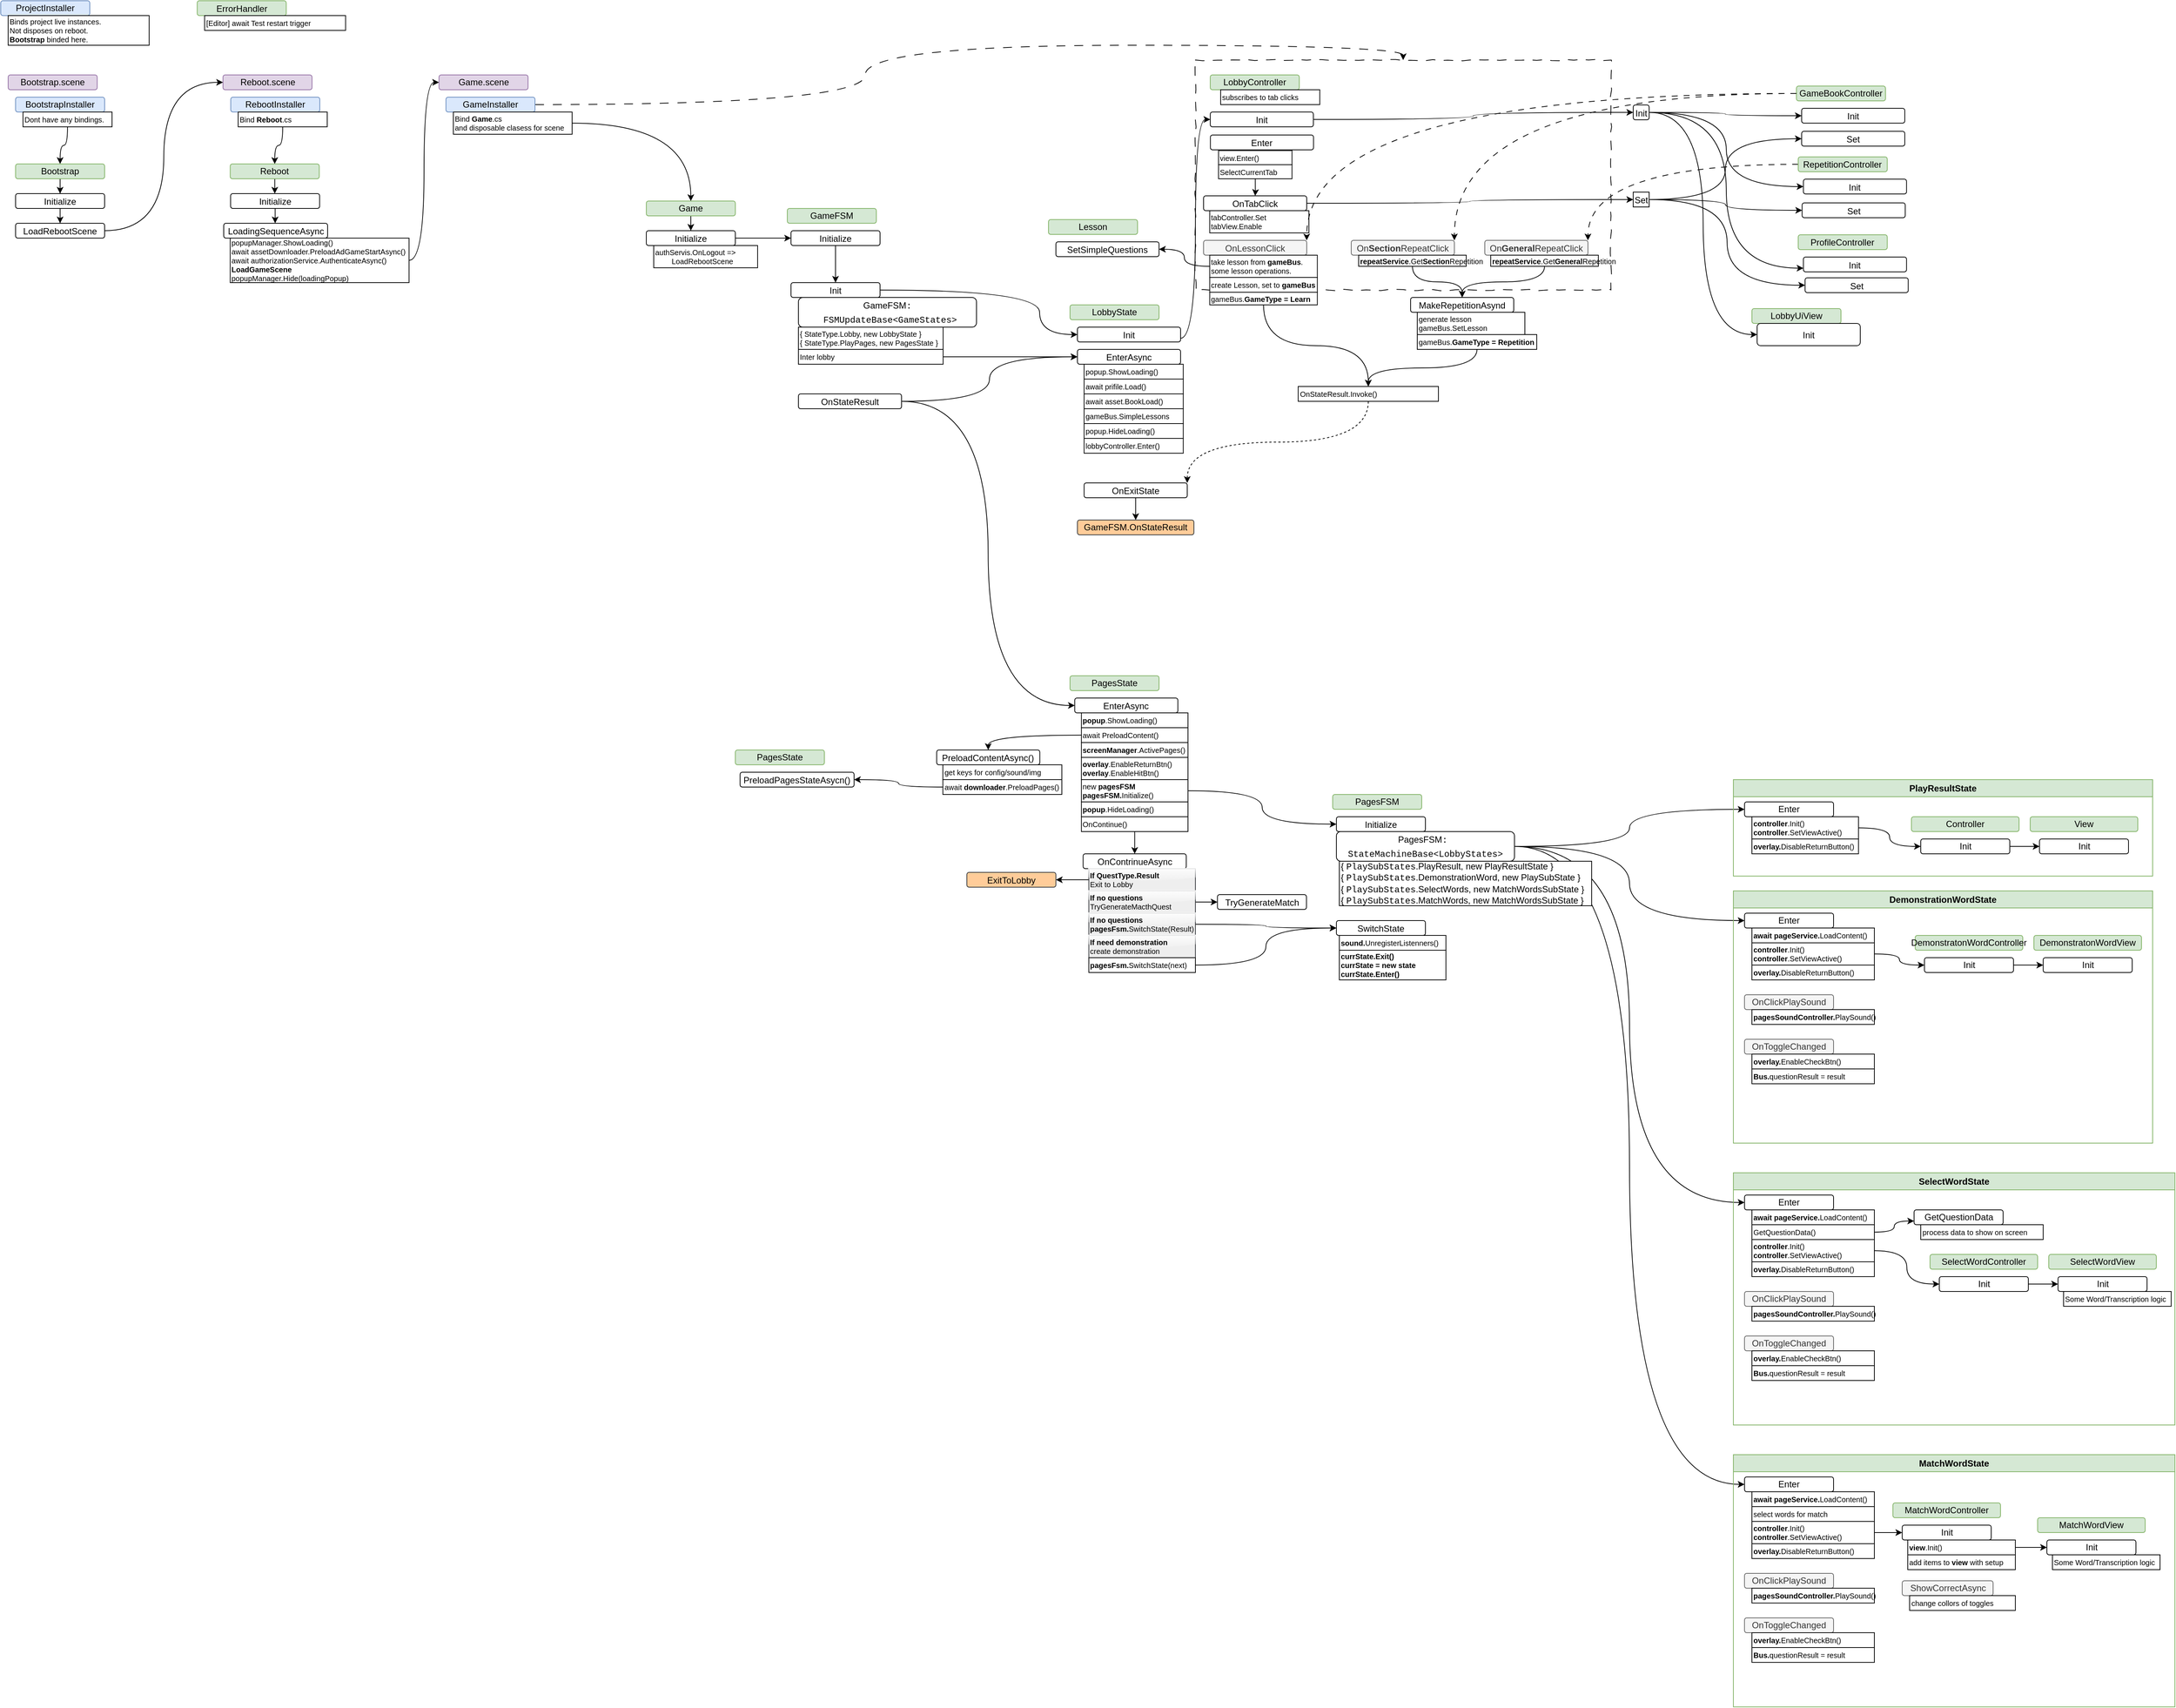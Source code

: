 <mxfile version="27.0.5">
  <diagram id="C5RBs43oDa-KdzZeNtuy" name="Page-1">
    <mxGraphModel dx="862" dy="1816" grid="1" gridSize="10" guides="1" tooltips="1" connect="1" arrows="1" fold="1" page="1" pageScale="1" pageWidth="827" pageHeight="1169" math="0" shadow="0">
      <root>
        <mxCell id="WIyWlLk6GJQsqaUBKTNV-0" />
        <mxCell id="WIyWlLk6GJQsqaUBKTNV-1" parent="WIyWlLk6GJQsqaUBKTNV-0" />
        <mxCell id="1KqU4_mFGjawnfkBQMv8-101" value="" style="rounded=0;whiteSpace=wrap;html=1;fillColor=none;dashed=1;dashPattern=12 12;comic=1;" parent="WIyWlLk6GJQsqaUBKTNV-1" vertex="1">
          <mxGeometry x="1620" y="-1080" width="560" height="310" as="geometry" />
        </mxCell>
        <mxCell id="HNseLsLBakEeqUfx-rle-98" style="edgeStyle=orthogonalEdgeStyle;rounded=0;orthogonalLoop=1;jettySize=auto;html=1;entryX=0;entryY=0.5;entryDx=0;entryDy=0;exitX=1;exitY=0.5;exitDx=0;exitDy=0;curved=1;" parent="WIyWlLk6GJQsqaUBKTNV-1" source="1KqU4_mFGjawnfkBQMv8-122" target="1KqU4_mFGjawnfkBQMv8-116" edge="1">
          <mxGeometry relative="1" as="geometry" />
        </mxCell>
        <mxCell id="HNseLsLBakEeqUfx-rle-99" style="edgeStyle=orthogonalEdgeStyle;rounded=0;orthogonalLoop=1;jettySize=auto;html=1;entryX=0;entryY=0.5;entryDx=0;entryDy=0;exitX=1;exitY=0.5;exitDx=0;exitDy=0;curved=1;" parent="WIyWlLk6GJQsqaUBKTNV-1" source="1KqU4_mFGjawnfkBQMv8-122" target="1KqU4_mFGjawnfkBQMv8-123" edge="1">
          <mxGeometry relative="1" as="geometry" />
        </mxCell>
        <mxCell id="WIyWlLk6GJQsqaUBKTNV-3" value="&lt;div style=&quot;line-height: 18px;&quot;&gt;GameFSM&lt;span style=&quot;font-family: Menlo, Monaco, &amp;quot;Courier New&amp;quot;, monospace; white-space: pre;&quot;&gt;:&lt;br&gt; FSMUpdateBase&amp;lt;GameStates&amp;gt;&lt;/span&gt;&lt;/div&gt;" style="rounded=1;whiteSpace=wrap;html=1;fontSize=12;glass=0;strokeWidth=1;shadow=0;" parent="WIyWlLk6GJQsqaUBKTNV-1" vertex="1">
          <mxGeometry x="1085" y="-760" width="240" height="40" as="geometry" />
        </mxCell>
        <mxCell id="lwHccidv2fWYTVkOevZk-2" value="&lt;div&gt;&lt;span style=&quot;background-color: initial;&quot;&gt;{ StateType.Lobby, new LobbyState }&lt;/span&gt;&lt;br&gt;&lt;/div&gt;&lt;div&gt;{ StateType.PlayPages, new PagesState }&lt;/div&gt;" style="rounded=0;whiteSpace=wrap;html=1;align=left;fontSize=10;" parent="WIyWlLk6GJQsqaUBKTNV-1" vertex="1">
          <mxGeometry x="1085" y="-720" width="195" height="30" as="geometry" />
        </mxCell>
        <mxCell id="lwHccidv2fWYTVkOevZk-39" value="&lt;div&gt;LobbyState&lt;/div&gt;" style="rounded=1;whiteSpace=wrap;html=1;glass=0;strokeWidth=1;shadow=0;fillColor=#d5e8d4;strokeColor=#82b366;" parent="WIyWlLk6GJQsqaUBKTNV-1" vertex="1">
          <mxGeometry x="1451" y="-750" width="120" height="20" as="geometry" />
        </mxCell>
        <mxCell id="Aem0WX8BvzpRNGFWT9OV-11" value="PagesState" style="rounded=1;whiteSpace=wrap;html=1;glass=0;strokeWidth=1;shadow=0;fillColor=#d5e8d4;strokeColor=#82b366;" parent="WIyWlLk6GJQsqaUBKTNV-1" vertex="1">
          <mxGeometry x="1451" y="-250" width="120" height="20" as="geometry" />
        </mxCell>
        <mxCell id="HNseLsLBakEeqUfx-rle-73" style="edgeStyle=orthogonalEdgeStyle;rounded=0;orthogonalLoop=1;jettySize=auto;html=1;curved=1;exitX=1;exitY=0.5;exitDx=0;exitDy=0;entryX=0;entryY=0.5;entryDx=0;entryDy=0;" parent="WIyWlLk6GJQsqaUBKTNV-1" source="HNseLsLBakEeqUfx-rle-0" target="1KqU4_mFGjawnfkBQMv8-208" edge="1">
          <mxGeometry relative="1" as="geometry">
            <mxPoint x="2080" y="120.048" as="sourcePoint" />
            <mxPoint x="2220" y="60" as="targetPoint" />
          </mxGeometry>
        </mxCell>
        <mxCell id="KcUIYuwAlGz13P7K8WI3-32" style="edgeStyle=orthogonalEdgeStyle;rounded=0;orthogonalLoop=1;jettySize=auto;html=1;entryX=0;entryY=0.5;entryDx=0;entryDy=0;curved=1;" edge="1" parent="WIyWlLk6GJQsqaUBKTNV-1" source="HNseLsLBakEeqUfx-rle-0" target="1KqU4_mFGjawnfkBQMv8-224">
          <mxGeometry relative="1" as="geometry" />
        </mxCell>
        <mxCell id="KcUIYuwAlGz13P7K8WI3-33" style="edgeStyle=orthogonalEdgeStyle;rounded=0;orthogonalLoop=1;jettySize=auto;html=1;entryX=0;entryY=0.5;entryDx=0;entryDy=0;curved=1;" edge="1" parent="WIyWlLk6GJQsqaUBKTNV-1" source="HNseLsLBakEeqUfx-rle-0" target="KcUIYuwAlGz13P7K8WI3-12">
          <mxGeometry relative="1" as="geometry" />
        </mxCell>
        <mxCell id="HNseLsLBakEeqUfx-rle-0" value="&lt;div style=&quot;line-height: 18px;&quot;&gt;PagesFSM&lt;span style=&quot;font-family: Menlo, Monaco, &amp;quot;Courier New&amp;quot;, monospace; white-space: pre;&quot;&gt;: &lt;br&gt;StateMachineBase&amp;lt;LobbyStates&amp;gt;&lt;/span&gt;&lt;/div&gt;" style="rounded=1;whiteSpace=wrap;html=1;fontSize=12;glass=0;strokeWidth=1;shadow=0;" parent="WIyWlLk6GJQsqaUBKTNV-1" vertex="1">
          <mxGeometry x="1810" y="-40" width="240" height="40" as="geometry" />
        </mxCell>
        <mxCell id="HNseLsLBakEeqUfx-rle-1" value="&lt;div&gt;{&amp;nbsp;&lt;span style=&quot;font-family: Menlo, Monaco, &amp;quot;Courier New&amp;quot;, monospace; white-space: pre;&quot;&gt;PlaySubStates&lt;/span&gt;.PlayResult, new PlayResultState }&lt;br&gt;&lt;/div&gt;&lt;div&gt;&lt;span style=&quot;background-color: initial; color: light-dark(rgb(0, 0, 0), rgb(255, 255, 255));&quot;&gt;{&amp;nbsp;&lt;/span&gt;&lt;span style=&quot;background-color: initial; color: light-dark(rgb(0, 0, 0), rgb(255, 255, 255)); font-family: Menlo, Monaco, &amp;quot;Courier New&amp;quot;, monospace; white-space: pre;&quot;&gt;Play&lt;/span&gt;&lt;span style=&quot;background-color: initial; color: light-dark(rgb(0, 0, 0), rgb(255, 255, 255)); font-family: Menlo, Monaco, &amp;quot;Courier New&amp;quot;, monospace; white-space: pre;&quot;&gt;SubStates&lt;/span&gt;&lt;span style=&quot;background-color: initial; color: light-dark(rgb(0, 0, 0), rgb(255, 255, 255));&quot;&gt;.DemonstrationWord, new PlaySubState }&lt;/span&gt;&lt;/div&gt;&lt;div&gt;&lt;div&gt;&lt;span style=&quot;background-color: initial;&quot;&gt;{&amp;nbsp;&lt;/span&gt;&lt;span style=&quot;background-color: initial; font-family: Menlo, Monaco, &amp;quot;Courier New&amp;quot;, monospace; white-space: pre;&quot;&gt;PlaySubStates&lt;/span&gt;&lt;span style=&quot;background-color: initial;&quot;&gt;.SelectWords, new MatchWordsSubState }&lt;/span&gt;&lt;span style=&quot;background-color: initial;&quot;&gt;&lt;br&gt;{&amp;nbsp;&lt;/span&gt;&lt;span style=&quot;background-color: initial; font-family: Menlo, Monaco, &amp;quot;Courier New&amp;quot;, monospace; white-space: pre;&quot;&gt;PlaySubStates&lt;/span&gt;&lt;span style=&quot;background-color: initial;&quot;&gt;.MatchWords, new MatchWordsSubState }&lt;/span&gt;&lt;/div&gt;&lt;/div&gt;" style="rounded=0;whiteSpace=wrap;html=1;align=left;" parent="WIyWlLk6GJQsqaUBKTNV-1" vertex="1">
          <mxGeometry x="1814" width="340" height="60" as="geometry" />
        </mxCell>
        <mxCell id="HNseLsLBakEeqUfx-rle-90" style="edgeStyle=orthogonalEdgeStyle;rounded=0;orthogonalLoop=1;jettySize=auto;html=1;entryX=0.5;entryY=0;entryDx=0;entryDy=0;" parent="WIyWlLk6GJQsqaUBKTNV-1" source="HNseLsLBakEeqUfx-rle-2" target="1KqU4_mFGjawnfkBQMv8-49" edge="1">
          <mxGeometry relative="1" as="geometry" />
        </mxCell>
        <mxCell id="HNseLsLBakEeqUfx-rle-2" value="&lt;div&gt;Game&lt;/div&gt;" style="rounded=1;whiteSpace=wrap;html=1;glass=0;strokeWidth=1;shadow=0;fillColor=#d5e8d4;strokeColor=#82b366;" parent="WIyWlLk6GJQsqaUBKTNV-1" vertex="1">
          <mxGeometry x="880" y="-890" width="120" height="20" as="geometry" />
        </mxCell>
        <mxCell id="HNseLsLBakEeqUfx-rle-74" value="" style="edgeStyle=orthogonalEdgeStyle;rounded=0;orthogonalLoop=1;jettySize=auto;html=1;entryX=0;entryY=0.5;entryDx=0;entryDy=0;curved=1;" parent="WIyWlLk6GJQsqaUBKTNV-1" source="HNseLsLBakEeqUfx-rle-0" target="1KqU4_mFGjawnfkBQMv8-204" edge="1">
          <mxGeometry relative="1" as="geometry">
            <mxPoint x="1919" y="-140" as="sourcePoint" />
            <mxPoint x="2223" y="-140" as="targetPoint" />
          </mxGeometry>
        </mxCell>
        <mxCell id="HNseLsLBakEeqUfx-rle-38" value="PlayResultState" style="swimlane;whiteSpace=wrap;html=1;fillColor=#d5e8d4;strokeColor=#82b366;" parent="WIyWlLk6GJQsqaUBKTNV-1" vertex="1">
          <mxGeometry x="2345" y="-110" width="565" height="130" as="geometry">
            <mxRectangle x="2235" y="-110" width="180" height="30" as="alternateBounds" />
          </mxGeometry>
        </mxCell>
        <mxCell id="1KqU4_mFGjawnfkBQMv8-204" value="Enter" style="rounded=1;whiteSpace=wrap;html=1;fontSize=12;glass=0;strokeWidth=1;shadow=0;" parent="HNseLsLBakEeqUfx-rle-38" vertex="1">
          <mxGeometry x="15" y="30" width="120" height="20" as="geometry" />
        </mxCell>
        <mxCell id="1KqU4_mFGjawnfkBQMv8-205" value="&lt;b&gt;controller&lt;/b&gt;.Init()&lt;br&gt;&lt;b&gt;controller&lt;/b&gt;.SetViewActive()" style="rounded=0;whiteSpace=wrap;html=1;align=left;fontSize=10;" parent="HNseLsLBakEeqUfx-rle-38" vertex="1">
          <mxGeometry x="25" y="50" width="143.63" height="30" as="geometry" />
        </mxCell>
        <mxCell id="1KqU4_mFGjawnfkBQMv8-206" value="&lt;b&gt;overlay.&lt;/b&gt;DisableReturnButton()" style="rounded=0;whiteSpace=wrap;html=1;align=left;fontSize=10;" parent="HNseLsLBakEeqUfx-rle-38" vertex="1">
          <mxGeometry x="25" y="80" width="143.63" height="20" as="geometry" />
        </mxCell>
        <mxCell id="KcUIYuwAlGz13P7K8WI3-0" style="edgeStyle=orthogonalEdgeStyle;rounded=0;orthogonalLoop=1;jettySize=auto;html=1;entryX=0;entryY=0.5;entryDx=0;entryDy=0;curved=1;exitX=1;exitY=0.5;exitDx=0;exitDy=0;" edge="1" target="KcUIYuwAlGz13P7K8WI3-2" parent="HNseLsLBakEeqUfx-rle-38" source="1KqU4_mFGjawnfkBQMv8-205">
          <mxGeometry relative="1" as="geometry">
            <mxPoint x="185" y="75" as="sourcePoint" />
          </mxGeometry>
        </mxCell>
        <mxCell id="KcUIYuwAlGz13P7K8WI3-1" value="&lt;div&gt;Controller&lt;/div&gt;" style="rounded=1;whiteSpace=wrap;html=1;glass=0;strokeWidth=1;shadow=0;fillColor=#d5e8d4;strokeColor=#82b366;" vertex="1" parent="HNseLsLBakEeqUfx-rle-38">
          <mxGeometry x="240" y="50" width="145" height="20" as="geometry" />
        </mxCell>
        <mxCell id="KcUIYuwAlGz13P7K8WI3-2" value="Init" style="rounded=1;whiteSpace=wrap;html=1;fontSize=12;glass=0;strokeWidth=1;shadow=0;" vertex="1" parent="HNseLsLBakEeqUfx-rle-38">
          <mxGeometry x="252.5" y="80" width="120" height="20" as="geometry" />
        </mxCell>
        <mxCell id="KcUIYuwAlGz13P7K8WI3-3" value="&lt;div&gt;View&lt;/div&gt;" style="rounded=1;whiteSpace=wrap;html=1;glass=0;strokeWidth=1;shadow=0;fillColor=#d5e8d4;strokeColor=#82b366;" vertex="1" parent="HNseLsLBakEeqUfx-rle-38">
          <mxGeometry x="400" y="50" width="145" height="20" as="geometry" />
        </mxCell>
        <mxCell id="KcUIYuwAlGz13P7K8WI3-4" value="Init" style="rounded=1;whiteSpace=wrap;html=1;fontSize=12;glass=0;strokeWidth=1;shadow=0;" vertex="1" parent="HNseLsLBakEeqUfx-rle-38">
          <mxGeometry x="412.5" y="80" width="120" height="20" as="geometry" />
        </mxCell>
        <mxCell id="KcUIYuwAlGz13P7K8WI3-5" style="edgeStyle=orthogonalEdgeStyle;rounded=0;orthogonalLoop=1;jettySize=auto;html=1;entryX=0;entryY=0.5;entryDx=0;entryDy=0;curved=1;exitX=1;exitY=0.5;exitDx=0;exitDy=0;" edge="1" source="KcUIYuwAlGz13P7K8WI3-2" target="KcUIYuwAlGz13P7K8WI3-4" parent="HNseLsLBakEeqUfx-rle-38">
          <mxGeometry relative="1" as="geometry">
            <mxPoint x="195" y="85" as="sourcePoint" />
            <mxPoint x="263" y="100" as="targetPoint" />
          </mxGeometry>
        </mxCell>
        <mxCell id="HNseLsLBakEeqUfx-rle-81" style="edgeStyle=orthogonalEdgeStyle;rounded=0;orthogonalLoop=1;jettySize=auto;html=1;entryX=0;entryY=0.5;entryDx=0;entryDy=0;curved=1;" parent="WIyWlLk6GJQsqaUBKTNV-1" source="1KqU4_mFGjawnfkBQMv8-128" target="1KqU4_mFGjawnfkBQMv8-175" edge="1">
          <mxGeometry relative="1" as="geometry">
            <mxPoint x="1650" y="-290" as="targetPoint" />
            <mxPoint x="1571" y="-200" as="sourcePoint" />
          </mxGeometry>
        </mxCell>
        <mxCell id="Xbszcy3RC4SYlAQT6yKl-1" style="edgeStyle=orthogonalEdgeStyle;rounded=0;orthogonalLoop=1;jettySize=auto;html=1;exitX=0.5;exitY=1;exitDx=0;exitDy=0;" parent="WIyWlLk6GJQsqaUBKTNV-1" source="lwHccidv2fWYTVkOevZk-2" target="lwHccidv2fWYTVkOevZk-2" edge="1">
          <mxGeometry relative="1" as="geometry" />
        </mxCell>
        <mxCell id="1KqU4_mFGjawnfkBQMv8-161" style="edgeStyle=orthogonalEdgeStyle;rounded=0;orthogonalLoop=1;jettySize=auto;html=1;entryX=1;entryY=0;entryDx=0;entryDy=0;curved=1;dashed=1;exitX=0.5;exitY=1;exitDx=0;exitDy=0;" parent="WIyWlLk6GJQsqaUBKTNV-1" source="1KqU4_mFGjawnfkBQMv8-85" target="1KqU4_mFGjawnfkBQMv8-162" edge="1">
          <mxGeometry relative="1" as="geometry" />
        </mxCell>
        <mxCell id="Xbszcy3RC4SYlAQT6yKl-18" value="&lt;div&gt;GameFSM.OnStateResult&lt;/div&gt;" style="rounded=1;whiteSpace=wrap;html=1;glass=0;strokeWidth=1;shadow=0;fillColor=#ffcc99;strokeColor=#36393d;" parent="WIyWlLk6GJQsqaUBKTNV-1" vertex="1">
          <mxGeometry x="1461" y="-460" width="157" height="20" as="geometry" />
        </mxCell>
        <mxCell id="1KqU4_mFGjawnfkBQMv8-0" value="&lt;div&gt;Bootstrap.scene&lt;/div&gt;" style="rounded=1;whiteSpace=wrap;html=1;glass=0;strokeWidth=1;shadow=0;fillColor=#e1d5e7;strokeColor=#9673a6;" parent="WIyWlLk6GJQsqaUBKTNV-1" vertex="1">
          <mxGeometry x="20" y="-1060" width="120" height="20" as="geometry" />
        </mxCell>
        <mxCell id="1KqU4_mFGjawnfkBQMv8-1" value="&lt;div&gt;Reboot.scene&lt;/div&gt;" style="rounded=1;whiteSpace=wrap;html=1;glass=0;strokeWidth=1;shadow=0;fillColor=#e1d5e7;strokeColor=#9673a6;" parent="WIyWlLk6GJQsqaUBKTNV-1" vertex="1">
          <mxGeometry x="309.51" y="-1060" width="120" height="20" as="geometry" />
        </mxCell>
        <mxCell id="1KqU4_mFGjawnfkBQMv8-2" value="&lt;div&gt;Game.scene&lt;/div&gt;" style="rounded=1;whiteSpace=wrap;html=1;glass=0;strokeWidth=1;shadow=0;fillColor=#e1d5e7;strokeColor=#9673a6;" parent="WIyWlLk6GJQsqaUBKTNV-1" vertex="1">
          <mxGeometry x="600.63" y="-1060" width="120" height="20" as="geometry" />
        </mxCell>
        <mxCell id="1KqU4_mFGjawnfkBQMv8-3" value="&lt;div&gt;ProjectInstaller&lt;/div&gt;" style="rounded=1;whiteSpace=wrap;html=1;glass=0;strokeWidth=1;shadow=0;fillColor=#dae8fc;strokeColor=#6c8ebf;" parent="WIyWlLk6GJQsqaUBKTNV-1" vertex="1">
          <mxGeometry x="10" y="-1160" width="120" height="20" as="geometry" />
        </mxCell>
        <mxCell id="1KqU4_mFGjawnfkBQMv8-5" value="&lt;div&gt;Binds project live instances.&lt;br&gt;Not disposes on reboot.&lt;/div&gt;&lt;div&gt;&lt;b&gt;Bootstrap&lt;/b&gt; binded here.&lt;/div&gt;" style="rounded=0;whiteSpace=wrap;html=1;align=left;fontSize=10;" parent="WIyWlLk6GJQsqaUBKTNV-1" vertex="1">
          <mxGeometry x="20" y="-1140" width="190" height="40" as="geometry" />
        </mxCell>
        <mxCell id="1KqU4_mFGjawnfkBQMv8-7" value="&lt;div&gt;BootstrapInstaller&lt;/div&gt;" style="rounded=1;whiteSpace=wrap;html=1;glass=0;strokeWidth=1;shadow=0;fillColor=#dae8fc;strokeColor=#6c8ebf;" parent="WIyWlLk6GJQsqaUBKTNV-1" vertex="1">
          <mxGeometry x="30" y="-1030" width="120" height="20" as="geometry" />
        </mxCell>
        <mxCell id="1KqU4_mFGjawnfkBQMv8-48" style="edgeStyle=orthogonalEdgeStyle;rounded=0;orthogonalLoop=1;jettySize=auto;html=1;entryX=0.5;entryY=0;entryDx=0;entryDy=0;curved=1;" parent="WIyWlLk6GJQsqaUBKTNV-1" source="1KqU4_mFGjawnfkBQMv8-8" target="1KqU4_mFGjawnfkBQMv8-9" edge="1">
          <mxGeometry relative="1" as="geometry" />
        </mxCell>
        <mxCell id="1KqU4_mFGjawnfkBQMv8-8" value="Dont have any bindings." style="rounded=0;whiteSpace=wrap;html=1;align=left;fontSize=10;" parent="WIyWlLk6GJQsqaUBKTNV-1" vertex="1">
          <mxGeometry x="40" y="-1010" width="120" height="20" as="geometry" />
        </mxCell>
        <mxCell id="1KqU4_mFGjawnfkBQMv8-15" style="edgeStyle=orthogonalEdgeStyle;rounded=0;orthogonalLoop=1;jettySize=auto;html=1;entryX=0.5;entryY=0;entryDx=0;entryDy=0;" parent="WIyWlLk6GJQsqaUBKTNV-1" source="1KqU4_mFGjawnfkBQMv8-9" target="1KqU4_mFGjawnfkBQMv8-45" edge="1">
          <mxGeometry relative="1" as="geometry">
            <mxPoint x="70" y="-880" as="targetPoint" />
          </mxGeometry>
        </mxCell>
        <mxCell id="1KqU4_mFGjawnfkBQMv8-9" value="&lt;div&gt;Bootstrap&lt;/div&gt;" style="rounded=1;whiteSpace=wrap;html=1;glass=0;strokeWidth=1;shadow=0;fillColor=#d5e8d4;strokeColor=#82b366;" parent="WIyWlLk6GJQsqaUBKTNV-1" vertex="1">
          <mxGeometry x="30" y="-940" width="120" height="20" as="geometry" />
        </mxCell>
        <mxCell id="1KqU4_mFGjawnfkBQMv8-11" value="&lt;div style=&quot;line-height: 18px;&quot;&gt;ErrorHandler&lt;/div&gt;" style="rounded=1;whiteSpace=wrap;html=1;fontSize=12;glass=0;strokeWidth=1;shadow=0;fillColor=#d5e8d4;strokeColor=#82b366;" parent="WIyWlLk6GJQsqaUBKTNV-1" vertex="1">
          <mxGeometry x="274.75" y="-1160" width="120" height="20" as="geometry" />
        </mxCell>
        <mxCell id="1KqU4_mFGjawnfkBQMv8-13" value="[Editor] await Test restart trigger" style="rounded=0;whiteSpace=wrap;html=1;align=left;fontSize=10;" parent="WIyWlLk6GJQsqaUBKTNV-1" vertex="1">
          <mxGeometry x="284.75" y="-1140" width="190" height="20" as="geometry" />
        </mxCell>
        <mxCell id="1KqU4_mFGjawnfkBQMv8-22" style="edgeStyle=orthogonalEdgeStyle;rounded=0;orthogonalLoop=1;jettySize=auto;html=1;entryX=0;entryY=0.5;entryDx=0;entryDy=0;curved=1;exitX=1;exitY=0.5;exitDx=0;exitDy=0;" parent="WIyWlLk6GJQsqaUBKTNV-1" source="1KqU4_mFGjawnfkBQMv8-46" target="1KqU4_mFGjawnfkBQMv8-1" edge="1">
          <mxGeometry relative="1" as="geometry" />
        </mxCell>
        <mxCell id="1KqU4_mFGjawnfkBQMv8-18" value="&lt;div&gt;RebootInstaller&lt;/div&gt;" style="rounded=1;whiteSpace=wrap;html=1;glass=0;strokeWidth=1;shadow=0;fillColor=#dae8fc;strokeColor=#6c8ebf;" parent="WIyWlLk6GJQsqaUBKTNV-1" vertex="1">
          <mxGeometry x="320" y="-1030" width="120" height="20" as="geometry" />
        </mxCell>
        <mxCell id="1KqU4_mFGjawnfkBQMv8-32" style="edgeStyle=orthogonalEdgeStyle;rounded=0;orthogonalLoop=1;jettySize=auto;html=1;entryX=0.5;entryY=0;entryDx=0;entryDy=0;curved=1;" parent="WIyWlLk6GJQsqaUBKTNV-1" source="1KqU4_mFGjawnfkBQMv8-19" target="1KqU4_mFGjawnfkBQMv8-23" edge="1">
          <mxGeometry relative="1" as="geometry" />
        </mxCell>
        <mxCell id="1KqU4_mFGjawnfkBQMv8-19" value="Bind &lt;b&gt;Reboot&lt;/b&gt;.cs" style="rounded=0;whiteSpace=wrap;html=1;align=left;fontSize=10;" parent="WIyWlLk6GJQsqaUBKTNV-1" vertex="1">
          <mxGeometry x="330" y="-1010" width="120" height="20" as="geometry" />
        </mxCell>
        <mxCell id="1KqU4_mFGjawnfkBQMv8-26" style="edgeStyle=orthogonalEdgeStyle;rounded=0;orthogonalLoop=1;jettySize=auto;html=1;entryX=0.5;entryY=0;entryDx=0;entryDy=0;" parent="WIyWlLk6GJQsqaUBKTNV-1" source="1KqU4_mFGjawnfkBQMv8-20" target="1KqU4_mFGjawnfkBQMv8-24" edge="1">
          <mxGeometry relative="1" as="geometry" />
        </mxCell>
        <mxCell id="1KqU4_mFGjawnfkBQMv8-20" value="&lt;div style=&quot;line-height: 18px;&quot;&gt;Initialize&lt;/div&gt;" style="rounded=1;whiteSpace=wrap;html=1;fontSize=12;glass=0;strokeWidth=1;shadow=0;" parent="WIyWlLk6GJQsqaUBKTNV-1" vertex="1">
          <mxGeometry x="319.76" y="-900" width="120" height="20" as="geometry" />
        </mxCell>
        <mxCell id="1KqU4_mFGjawnfkBQMv8-27" style="edgeStyle=orthogonalEdgeStyle;rounded=0;orthogonalLoop=1;jettySize=auto;html=1;entryX=0;entryY=0.5;entryDx=0;entryDy=0;curved=1;exitX=1;exitY=0.5;exitDx=0;exitDy=0;" parent="WIyWlLk6GJQsqaUBKTNV-1" source="1KqU4_mFGjawnfkBQMv8-21" target="1KqU4_mFGjawnfkBQMv8-2" edge="1">
          <mxGeometry relative="1" as="geometry" />
        </mxCell>
        <mxCell id="1KqU4_mFGjawnfkBQMv8-21" value="&lt;div&gt;popupManager.ShowLoading()&lt;br&gt;await assetDownloader.PreloadAdGameStartAsync()&lt;br&gt;await authorizationService.AuthenticateAsync()&lt;br&gt;&lt;b&gt;LoadGameScene&lt;/b&gt;&lt;br&gt;popupManager.Hide(loadingPopup)&lt;/div&gt;" style="rounded=0;whiteSpace=wrap;html=1;align=left;fontSize=10;" parent="WIyWlLk6GJQsqaUBKTNV-1" vertex="1">
          <mxGeometry x="319.25" y="-840" width="241" height="60" as="geometry" />
        </mxCell>
        <mxCell id="1KqU4_mFGjawnfkBQMv8-25" style="edgeStyle=orthogonalEdgeStyle;rounded=0;orthogonalLoop=1;jettySize=auto;html=1;" parent="WIyWlLk6GJQsqaUBKTNV-1" source="1KqU4_mFGjawnfkBQMv8-23" target="1KqU4_mFGjawnfkBQMv8-20" edge="1">
          <mxGeometry relative="1" as="geometry" />
        </mxCell>
        <mxCell id="1KqU4_mFGjawnfkBQMv8-23" value="&lt;div&gt;Reboot&lt;/div&gt;" style="rounded=1;whiteSpace=wrap;html=1;glass=0;strokeWidth=1;shadow=0;fillColor=#d5e8d4;strokeColor=#82b366;" parent="WIyWlLk6GJQsqaUBKTNV-1" vertex="1">
          <mxGeometry x="319.25" y="-940" width="120" height="20" as="geometry" />
        </mxCell>
        <mxCell id="1KqU4_mFGjawnfkBQMv8-24" value="&lt;div style=&quot;line-height: 18px;&quot;&gt;LoadingSequenceAsync&lt;/div&gt;" style="rounded=1;whiteSpace=wrap;html=1;fontSize=12;glass=0;strokeWidth=1;shadow=0;" parent="WIyWlLk6GJQsqaUBKTNV-1" vertex="1">
          <mxGeometry x="310.5" y="-860" width="140" height="20" as="geometry" />
        </mxCell>
        <mxCell id="1KqU4_mFGjawnfkBQMv8-87" style="edgeStyle=orthogonalEdgeStyle;rounded=0;orthogonalLoop=1;jettySize=auto;html=1;curved=1;dashed=1;dashPattern=12 12;entryX=0.5;entryY=0;entryDx=0;entryDy=0;" parent="WIyWlLk6GJQsqaUBKTNV-1" source="1KqU4_mFGjawnfkBQMv8-33" target="1KqU4_mFGjawnfkBQMv8-101" edge="1">
          <mxGeometry relative="1" as="geometry">
            <mxPoint x="1330" y="-1040" as="targetPoint" />
          </mxGeometry>
        </mxCell>
        <mxCell id="1KqU4_mFGjawnfkBQMv8-33" value="&lt;div&gt;GameInstaller&lt;/div&gt;" style="rounded=1;whiteSpace=wrap;html=1;glass=0;strokeWidth=1;shadow=0;fillColor=#dae8fc;strokeColor=#6c8ebf;" parent="WIyWlLk6GJQsqaUBKTNV-1" vertex="1">
          <mxGeometry x="610.0" y="-1030" width="120" height="20" as="geometry" />
        </mxCell>
        <mxCell id="1KqU4_mFGjawnfkBQMv8-39" style="edgeStyle=orthogonalEdgeStyle;rounded=0;orthogonalLoop=1;jettySize=auto;html=1;entryX=0.5;entryY=0;entryDx=0;entryDy=0;curved=1;" parent="WIyWlLk6GJQsqaUBKTNV-1" source="1KqU4_mFGjawnfkBQMv8-34" target="HNseLsLBakEeqUfx-rle-2" edge="1">
          <mxGeometry relative="1" as="geometry">
            <mxPoint x="670.63" y="-940" as="targetPoint" />
          </mxGeometry>
        </mxCell>
        <mxCell id="1KqU4_mFGjawnfkBQMv8-34" value="Bind &lt;b&gt;Game&lt;/b&gt;.cs&lt;br&gt;and disposable clasess for scene" style="rounded=0;whiteSpace=wrap;html=1;align=left;fontSize=10;" parent="WIyWlLk6GJQsqaUBKTNV-1" vertex="1">
          <mxGeometry x="620" y="-1010" width="160" height="30" as="geometry" />
        </mxCell>
        <mxCell id="1KqU4_mFGjawnfkBQMv8-47" style="edgeStyle=orthogonalEdgeStyle;rounded=0;orthogonalLoop=1;jettySize=auto;html=1;entryX=0.5;entryY=0;entryDx=0;entryDy=0;" parent="WIyWlLk6GJQsqaUBKTNV-1" source="1KqU4_mFGjawnfkBQMv8-45" target="1KqU4_mFGjawnfkBQMv8-46" edge="1">
          <mxGeometry relative="1" as="geometry" />
        </mxCell>
        <mxCell id="1KqU4_mFGjawnfkBQMv8-45" value="&lt;div style=&quot;line-height: 18px;&quot;&gt;Initialize&lt;/div&gt;" style="rounded=1;whiteSpace=wrap;html=1;fontSize=12;glass=0;strokeWidth=1;shadow=0;" parent="WIyWlLk6GJQsqaUBKTNV-1" vertex="1">
          <mxGeometry x="30" y="-900" width="120" height="20" as="geometry" />
        </mxCell>
        <mxCell id="1KqU4_mFGjawnfkBQMv8-46" value="&lt;div style=&quot;line-height: 18px;&quot;&gt;LoadRebootScene&lt;/div&gt;" style="rounded=1;whiteSpace=wrap;html=1;fontSize=12;glass=0;strokeWidth=1;shadow=0;" parent="WIyWlLk6GJQsqaUBKTNV-1" vertex="1">
          <mxGeometry x="30" y="-860" width="120" height="20" as="geometry" />
        </mxCell>
        <mxCell id="1KqU4_mFGjawnfkBQMv8-54" style="edgeStyle=orthogonalEdgeStyle;rounded=0;orthogonalLoop=1;jettySize=auto;html=1;curved=1;" parent="WIyWlLk6GJQsqaUBKTNV-1" source="1KqU4_mFGjawnfkBQMv8-49" target="1KqU4_mFGjawnfkBQMv8-53" edge="1">
          <mxGeometry relative="1" as="geometry">
            <mxPoint x="1030" y="-840.0" as="targetPoint" />
          </mxGeometry>
        </mxCell>
        <mxCell id="1KqU4_mFGjawnfkBQMv8-49" value="&lt;div style=&quot;line-height: 18px;&quot;&gt;Initialize&lt;/div&gt;" style="rounded=1;whiteSpace=wrap;html=1;fontSize=12;glass=0;strokeWidth=1;shadow=0;" parent="WIyWlLk6GJQsqaUBKTNV-1" vertex="1">
          <mxGeometry x="880" y="-850" width="120" height="20" as="geometry" />
        </mxCell>
        <mxCell id="1KqU4_mFGjawnfkBQMv8-52" value="&lt;div&gt;GameFSM&lt;/div&gt;" style="rounded=1;whiteSpace=wrap;html=1;glass=0;strokeWidth=1;shadow=0;fillColor=#d5e8d4;strokeColor=#82b366;" parent="WIyWlLk6GJQsqaUBKTNV-1" vertex="1">
          <mxGeometry x="1070" y="-880" width="120" height="20" as="geometry" />
        </mxCell>
        <mxCell id="1KqU4_mFGjawnfkBQMv8-57" style="edgeStyle=orthogonalEdgeStyle;rounded=0;orthogonalLoop=1;jettySize=auto;html=1;entryX=0.5;entryY=0;entryDx=0;entryDy=0;" parent="WIyWlLk6GJQsqaUBKTNV-1" source="1KqU4_mFGjawnfkBQMv8-53" target="1KqU4_mFGjawnfkBQMv8-56" edge="1">
          <mxGeometry relative="1" as="geometry" />
        </mxCell>
        <mxCell id="1KqU4_mFGjawnfkBQMv8-53" value="&lt;div style=&quot;line-height: 18px;&quot;&gt;Initialize&lt;/div&gt;" style="rounded=1;whiteSpace=wrap;html=1;fontSize=12;glass=0;strokeWidth=1;shadow=0;" parent="WIyWlLk6GJQsqaUBKTNV-1" vertex="1">
          <mxGeometry x="1075" y="-850" width="120" height="20" as="geometry" />
        </mxCell>
        <mxCell id="1KqU4_mFGjawnfkBQMv8-55" value="authServis.OnLogout =&amp;gt;&lt;div&gt;&lt;span style=&quot;white-space: pre;&quot;&gt;&#x9;&lt;/span&gt;LoadRebootScene&lt;br&gt;&lt;/div&gt;" style="rounded=0;whiteSpace=wrap;html=1;align=left;fontSize=10;" parent="WIyWlLk6GJQsqaUBKTNV-1" vertex="1">
          <mxGeometry x="890" y="-830" width="140" height="30" as="geometry" />
        </mxCell>
        <mxCell id="1KqU4_mFGjawnfkBQMv8-83" style="edgeStyle=orthogonalEdgeStyle;rounded=0;orthogonalLoop=1;jettySize=auto;html=1;entryX=0;entryY=0.5;entryDx=0;entryDy=0;curved=1;" parent="WIyWlLk6GJQsqaUBKTNV-1" source="1KqU4_mFGjawnfkBQMv8-56" target="1KqU4_mFGjawnfkBQMv8-82" edge="1">
          <mxGeometry relative="1" as="geometry">
            <Array as="points">
              <mxPoint x="1410" y="-770" />
              <mxPoint x="1410" y="-710" />
            </Array>
          </mxGeometry>
        </mxCell>
        <mxCell id="1KqU4_mFGjawnfkBQMv8-56" value="&lt;div style=&quot;line-height: 18px;&quot;&gt;Init&lt;/div&gt;" style="rounded=1;whiteSpace=wrap;html=1;fontSize=12;glass=0;strokeWidth=1;shadow=0;" parent="WIyWlLk6GJQsqaUBKTNV-1" vertex="1">
          <mxGeometry x="1075" y="-780" width="120" height="20" as="geometry" />
        </mxCell>
        <mxCell id="1KqU4_mFGjawnfkBQMv8-89" style="edgeStyle=orthogonalEdgeStyle;rounded=0;orthogonalLoop=1;jettySize=auto;html=1;exitX=1;exitY=0.75;exitDx=0;exitDy=0;curved=1;entryX=0;entryY=0.5;entryDx=0;entryDy=0;" parent="WIyWlLk6GJQsqaUBKTNV-1" source="1KqU4_mFGjawnfkBQMv8-82" target="1KqU4_mFGjawnfkBQMv8-88" edge="1">
          <mxGeometry relative="1" as="geometry" />
        </mxCell>
        <mxCell id="1KqU4_mFGjawnfkBQMv8-82" value="&lt;div style=&quot;line-height: 18px;&quot;&gt;Init&lt;/div&gt;" style="rounded=1;whiteSpace=wrap;html=1;fontSize=12;glass=0;strokeWidth=1;shadow=0;" parent="WIyWlLk6GJQsqaUBKTNV-1" vertex="1">
          <mxGeometry x="1461" y="-720" width="139" height="20" as="geometry" />
        </mxCell>
        <mxCell id="1KqU4_mFGjawnfkBQMv8-137" style="edgeStyle=orthogonalEdgeStyle;rounded=0;orthogonalLoop=1;jettySize=auto;html=1;curved=1;exitX=0.5;exitY=1;exitDx=0;exitDy=0;" parent="WIyWlLk6GJQsqaUBKTNV-1" source="1KqU4_mFGjawnfkBQMv8-162" target="Xbszcy3RC4SYlAQT6yKl-18" edge="1">
          <mxGeometry relative="1" as="geometry">
            <mxPoint x="1853.82" y="-574" as="sourcePoint" />
          </mxGeometry>
        </mxCell>
        <mxCell id="1KqU4_mFGjawnfkBQMv8-85" value="OnStateResult.Invoke()" style="rounded=0;whiteSpace=wrap;html=1;align=left;fontSize=10;" parent="WIyWlLk6GJQsqaUBKTNV-1" vertex="1">
          <mxGeometry x="1758.5" y="-640" width="189" height="20" as="geometry" />
        </mxCell>
        <mxCell id="1KqU4_mFGjawnfkBQMv8-86" value="&lt;div&gt;LobbyController&lt;/div&gt;" style="rounded=1;whiteSpace=wrap;html=1;glass=0;strokeWidth=1;shadow=0;fillColor=#d5e8d4;strokeColor=#82b366;" parent="WIyWlLk6GJQsqaUBKTNV-1" vertex="1">
          <mxGeometry x="1640" y="-1060" width="120" height="20" as="geometry" />
        </mxCell>
        <mxCell id="1KqU4_mFGjawnfkBQMv8-97" style="edgeStyle=orthogonalEdgeStyle;rounded=0;orthogonalLoop=1;jettySize=auto;html=1;entryX=0;entryY=0.5;entryDx=0;entryDy=0;curved=1;exitX=1;exitY=0.5;exitDx=0;exitDy=0;" parent="WIyWlLk6GJQsqaUBKTNV-1" source="1KqU4_mFGjawnfkBQMv8-163" target="1KqU4_mFGjawnfkBQMv8-91" edge="1">
          <mxGeometry relative="1" as="geometry" />
        </mxCell>
        <mxCell id="1KqU4_mFGjawnfkBQMv8-98" style="edgeStyle=orthogonalEdgeStyle;rounded=0;orthogonalLoop=1;jettySize=auto;html=1;entryX=0;entryY=0.5;entryDx=0;entryDy=0;curved=1;exitX=1;exitY=0.5;exitDx=0;exitDy=0;" parent="WIyWlLk6GJQsqaUBKTNV-1" source="1KqU4_mFGjawnfkBQMv8-163" target="1KqU4_mFGjawnfkBQMv8-93" edge="1">
          <mxGeometry relative="1" as="geometry" />
        </mxCell>
        <mxCell id="1KqU4_mFGjawnfkBQMv8-99" style="edgeStyle=orthogonalEdgeStyle;rounded=0;orthogonalLoop=1;jettySize=auto;html=1;entryX=0;entryY=0.75;entryDx=0;entryDy=0;curved=1;exitX=1;exitY=0.5;exitDx=0;exitDy=0;" parent="WIyWlLk6GJQsqaUBKTNV-1" source="1KqU4_mFGjawnfkBQMv8-163" target="1KqU4_mFGjawnfkBQMv8-96" edge="1">
          <mxGeometry relative="1" as="geometry" />
        </mxCell>
        <mxCell id="1KqU4_mFGjawnfkBQMv8-105" style="edgeStyle=orthogonalEdgeStyle;rounded=0;orthogonalLoop=1;jettySize=auto;html=1;entryX=0;entryY=0.5;entryDx=0;entryDy=0;curved=1;exitX=1;exitY=0.5;exitDx=0;exitDy=0;" parent="WIyWlLk6GJQsqaUBKTNV-1" source="1KqU4_mFGjawnfkBQMv8-163" target="1KqU4_mFGjawnfkBQMv8-104" edge="1">
          <mxGeometry relative="1" as="geometry" />
        </mxCell>
        <mxCell id="1KqU4_mFGjawnfkBQMv8-165" style="edgeStyle=orthogonalEdgeStyle;rounded=0;orthogonalLoop=1;jettySize=auto;html=1;entryX=0;entryY=0.5;entryDx=0;entryDy=0;curved=1;" parent="WIyWlLk6GJQsqaUBKTNV-1" source="1KqU4_mFGjawnfkBQMv8-88" target="1KqU4_mFGjawnfkBQMv8-163" edge="1">
          <mxGeometry relative="1" as="geometry" />
        </mxCell>
        <mxCell id="1KqU4_mFGjawnfkBQMv8-88" value="&lt;div style=&quot;line-height: 18px;&quot;&gt;Init&lt;/div&gt;" style="rounded=1;whiteSpace=wrap;html=1;fontSize=12;glass=0;strokeWidth=1;shadow=0;" parent="WIyWlLk6GJQsqaUBKTNV-1" vertex="1">
          <mxGeometry x="1640" y="-1010" width="139" height="20" as="geometry" />
        </mxCell>
        <mxCell id="1KqU4_mFGjawnfkBQMv8-149" style="edgeStyle=orthogonalEdgeStyle;rounded=0;orthogonalLoop=1;jettySize=auto;html=1;entryX=1;entryY=0;entryDx=0;entryDy=0;curved=1;dashed=1;dashPattern=8 8;" parent="WIyWlLk6GJQsqaUBKTNV-1" source="1KqU4_mFGjawnfkBQMv8-90" target="1KqU4_mFGjawnfkBQMv8-146" edge="1">
          <mxGeometry relative="1" as="geometry" />
        </mxCell>
        <mxCell id="1KqU4_mFGjawnfkBQMv8-90" value="&lt;div&gt;GameBookController&lt;/div&gt;" style="rounded=1;whiteSpace=wrap;html=1;glass=0;strokeWidth=1;shadow=0;fillColor=#d5e8d4;strokeColor=#82b366;" parent="WIyWlLk6GJQsqaUBKTNV-1" vertex="1">
          <mxGeometry x="2430" y="-1045" width="120" height="20" as="geometry" />
        </mxCell>
        <mxCell id="1KqU4_mFGjawnfkBQMv8-91" value="&lt;div style=&quot;line-height: 18px;&quot;&gt;Init&lt;/div&gt;" style="rounded=1;whiteSpace=wrap;html=1;fontSize=12;glass=0;strokeWidth=1;shadow=0;" parent="WIyWlLk6GJQsqaUBKTNV-1" vertex="1">
          <mxGeometry x="2437" y="-1015" width="139" height="20" as="geometry" />
        </mxCell>
        <mxCell id="1KqU4_mFGjawnfkBQMv8-148" style="edgeStyle=orthogonalEdgeStyle;rounded=0;orthogonalLoop=1;jettySize=auto;html=1;curved=1;dashed=1;dashPattern=8 8;entryX=1;entryY=0;entryDx=0;entryDy=0;" parent="WIyWlLk6GJQsqaUBKTNV-1" source="1KqU4_mFGjawnfkBQMv8-92" target="1KqU4_mFGjawnfkBQMv8-144" edge="1">
          <mxGeometry relative="1" as="geometry" />
        </mxCell>
        <mxCell id="1KqU4_mFGjawnfkBQMv8-92" value="&lt;div&gt;RepetitionController&lt;/div&gt;" style="rounded=1;whiteSpace=wrap;html=1;glass=0;strokeWidth=1;shadow=0;fillColor=#d5e8d4;strokeColor=#82b366;" parent="WIyWlLk6GJQsqaUBKTNV-1" vertex="1">
          <mxGeometry x="2432.37" y="-949.5" width="120" height="20" as="geometry" />
        </mxCell>
        <mxCell id="1KqU4_mFGjawnfkBQMv8-93" value="&lt;div style=&quot;line-height: 18px;&quot;&gt;Init&lt;/div&gt;" style="rounded=1;whiteSpace=wrap;html=1;fontSize=12;glass=0;strokeWidth=1;shadow=0;" parent="WIyWlLk6GJQsqaUBKTNV-1" vertex="1">
          <mxGeometry x="2439.37" y="-919.5" width="139" height="20" as="geometry" />
        </mxCell>
        <mxCell id="1KqU4_mFGjawnfkBQMv8-95" value="&lt;div&gt;ProfileController&lt;/div&gt;" style="rounded=1;whiteSpace=wrap;html=1;glass=0;strokeWidth=1;shadow=0;fillColor=#d5e8d4;strokeColor=#82b366;" parent="WIyWlLk6GJQsqaUBKTNV-1" vertex="1">
          <mxGeometry x="2432.37" y="-844.5" width="120" height="20" as="geometry" />
        </mxCell>
        <mxCell id="1KqU4_mFGjawnfkBQMv8-96" value="&lt;div style=&quot;line-height: 18px;&quot;&gt;Init&lt;/div&gt;" style="rounded=1;whiteSpace=wrap;html=1;fontSize=12;glass=0;strokeWidth=1;shadow=0;" parent="WIyWlLk6GJQsqaUBKTNV-1" vertex="1">
          <mxGeometry x="2439.37" y="-814.5" width="139" height="20" as="geometry" />
        </mxCell>
        <mxCell id="1KqU4_mFGjawnfkBQMv8-102" value="subscribes to tab clicks" style="rounded=0;whiteSpace=wrap;html=1;align=left;fontSize=10;" parent="WIyWlLk6GJQsqaUBKTNV-1" vertex="1">
          <mxGeometry x="1654" y="-1040" width="133.63" height="20" as="geometry" />
        </mxCell>
        <mxCell id="1KqU4_mFGjawnfkBQMv8-103" value="&lt;div&gt;LobbyUiView&lt;/div&gt;" style="rounded=1;whiteSpace=wrap;html=1;glass=0;strokeWidth=1;shadow=0;fillColor=#d5e8d4;strokeColor=#82b366;" parent="WIyWlLk6GJQsqaUBKTNV-1" vertex="1">
          <mxGeometry x="2370" y="-745" width="120" height="20" as="geometry" />
        </mxCell>
        <mxCell id="1KqU4_mFGjawnfkBQMv8-104" value="&lt;div style=&quot;line-height: 18px;&quot;&gt;Init&lt;/div&gt;" style="rounded=1;whiteSpace=wrap;html=1;fontSize=12;glass=0;strokeWidth=1;shadow=0;" parent="WIyWlLk6GJQsqaUBKTNV-1" vertex="1">
          <mxGeometry x="2377" y="-725" width="139" height="30" as="geometry" />
        </mxCell>
        <mxCell id="1KqU4_mFGjawnfkBQMv8-139" style="edgeStyle=orthogonalEdgeStyle;rounded=0;orthogonalLoop=1;jettySize=auto;html=1;entryX=0;entryY=0.5;entryDx=0;entryDy=0;curved=1;exitX=1;exitY=0.5;exitDx=0;exitDy=0;" parent="WIyWlLk6GJQsqaUBKTNV-1" source="1KqU4_mFGjawnfkBQMv8-164" target="1KqU4_mFGjawnfkBQMv8-138" edge="1">
          <mxGeometry relative="1" as="geometry">
            <mxPoint x="1720" y="-935" as="sourcePoint" />
          </mxGeometry>
        </mxCell>
        <mxCell id="1KqU4_mFGjawnfkBQMv8-140" style="edgeStyle=orthogonalEdgeStyle;rounded=0;orthogonalLoop=1;jettySize=auto;html=1;entryX=0;entryY=0.5;entryDx=0;entryDy=0;curved=1;exitX=1;exitY=0.5;exitDx=0;exitDy=0;" parent="WIyWlLk6GJQsqaUBKTNV-1" source="1KqU4_mFGjawnfkBQMv8-164" target="1KqU4_mFGjawnfkBQMv8-142" edge="1">
          <mxGeometry relative="1" as="geometry">
            <mxPoint x="1790" y="-855" as="targetPoint" />
          </mxGeometry>
        </mxCell>
        <mxCell id="1KqU4_mFGjawnfkBQMv8-143" style="edgeStyle=orthogonalEdgeStyle;rounded=0;orthogonalLoop=1;jettySize=auto;html=1;entryX=0;entryY=0.5;entryDx=0;entryDy=0;curved=1;exitX=1;exitY=0.5;exitDx=0;exitDy=0;" parent="WIyWlLk6GJQsqaUBKTNV-1" source="1KqU4_mFGjawnfkBQMv8-164" target="1KqU4_mFGjawnfkBQMv8-141" edge="1">
          <mxGeometry relative="1" as="geometry" />
        </mxCell>
        <mxCell id="1KqU4_mFGjawnfkBQMv8-166" style="edgeStyle=orthogonalEdgeStyle;rounded=0;orthogonalLoop=1;jettySize=auto;html=1;entryX=0;entryY=0.5;entryDx=0;entryDy=0;curved=1;" parent="WIyWlLk6GJQsqaUBKTNV-1" source="1KqU4_mFGjawnfkBQMv8-106" target="1KqU4_mFGjawnfkBQMv8-164" edge="1">
          <mxGeometry relative="1" as="geometry" />
        </mxCell>
        <mxCell id="1KqU4_mFGjawnfkBQMv8-106" value="&lt;div style=&quot;line-height: 18px;&quot;&gt;OnTabClick&lt;/div&gt;" style="rounded=1;whiteSpace=wrap;html=1;fontSize=12;glass=0;strokeWidth=1;shadow=0;" parent="WIyWlLk6GJQsqaUBKTNV-1" vertex="1">
          <mxGeometry x="1631" y="-897" width="139" height="20" as="geometry" />
        </mxCell>
        <mxCell id="1KqU4_mFGjawnfkBQMv8-107" value="tabController.Set&lt;br&gt;tabView.Enable" style="rounded=0;whiteSpace=wrap;html=1;align=left;fontSize=10;" parent="WIyWlLk6GJQsqaUBKTNV-1" vertex="1">
          <mxGeometry x="1639.32" y="-877" width="133.63" height="30" as="geometry" />
        </mxCell>
        <mxCell id="1KqU4_mFGjawnfkBQMv8-108" value="&lt;div style=&quot;line-height: 18px;&quot;&gt;OnLessonClick&lt;/div&gt;" style="rounded=1;whiteSpace=wrap;html=1;fontSize=12;glass=0;strokeWidth=1;shadow=0;fillColor=#f5f5f5;fontColor=#333333;strokeColor=#666666;" parent="WIyWlLk6GJQsqaUBKTNV-1" vertex="1">
          <mxGeometry x="1631" y="-837" width="139" height="20" as="geometry" />
        </mxCell>
        <mxCell id="1KqU4_mFGjawnfkBQMv8-112" style="edgeStyle=orthogonalEdgeStyle;rounded=0;orthogonalLoop=1;jettySize=auto;html=1;entryX=1;entryY=0.5;entryDx=0;entryDy=0;curved=1;" parent="WIyWlLk6GJQsqaUBKTNV-1" source="1KqU4_mFGjawnfkBQMv8-109" target="1KqU4_mFGjawnfkBQMv8-111" edge="1">
          <mxGeometry relative="1" as="geometry" />
        </mxCell>
        <mxCell id="1KqU4_mFGjawnfkBQMv8-109" value="take lesson from &lt;b&gt;gameBus&lt;/b&gt;.&lt;br&gt;some lesson operations." style="rounded=0;whiteSpace=wrap;html=1;align=left;fontSize=10;" parent="WIyWlLk6GJQsqaUBKTNV-1" vertex="1">
          <mxGeometry x="1639.32" y="-817" width="145" height="30" as="geometry" />
        </mxCell>
        <mxCell id="1KqU4_mFGjawnfkBQMv8-110" value="&lt;div&gt;Lesson&lt;/div&gt;" style="rounded=1;whiteSpace=wrap;html=1;glass=0;strokeWidth=1;shadow=0;fillColor=#d5e8d4;strokeColor=#82b366;" parent="WIyWlLk6GJQsqaUBKTNV-1" vertex="1">
          <mxGeometry x="1422" y="-865" width="120" height="20" as="geometry" />
        </mxCell>
        <mxCell id="1KqU4_mFGjawnfkBQMv8-111" value="&lt;div style=&quot;line-height: 18px;&quot;&gt;SetSimpleQuestions&lt;/div&gt;" style="rounded=1;whiteSpace=wrap;html=1;fontSize=12;glass=0;strokeWidth=1;shadow=0;" parent="WIyWlLk6GJQsqaUBKTNV-1" vertex="1">
          <mxGeometry x="1432" y="-835" width="139" height="20" as="geometry" />
        </mxCell>
        <mxCell id="1KqU4_mFGjawnfkBQMv8-113" value="create Lesson, set to &lt;b&gt;gameBus&lt;/b&gt;" style="rounded=0;whiteSpace=wrap;html=1;align=left;fontSize=10;" parent="WIyWlLk6GJQsqaUBKTNV-1" vertex="1">
          <mxGeometry x="1639.32" y="-787" width="145" height="20" as="geometry" />
        </mxCell>
        <mxCell id="1KqU4_mFGjawnfkBQMv8-115" style="edgeStyle=orthogonalEdgeStyle;rounded=0;orthogonalLoop=1;jettySize=auto;html=1;curved=1;exitX=0.5;exitY=1;exitDx=0;exitDy=0;" parent="WIyWlLk6GJQsqaUBKTNV-1" source="1KqU4_mFGjawnfkBQMv8-114" target="1KqU4_mFGjawnfkBQMv8-85" edge="1">
          <mxGeometry relative="1" as="geometry" />
        </mxCell>
        <mxCell id="1KqU4_mFGjawnfkBQMv8-114" value="gameBus.&lt;b&gt;GameType = Learn&lt;br&gt;&lt;/b&gt;" style="rounded=0;whiteSpace=wrap;html=1;align=left;fontSize=10;" parent="WIyWlLk6GJQsqaUBKTNV-1" vertex="1">
          <mxGeometry x="1639.32" y="-767" width="145" height="17" as="geometry" />
        </mxCell>
        <mxCell id="1KqU4_mFGjawnfkBQMv8-116" value="&lt;div style=&quot;line-height: 18px;&quot;&gt;EnterAsync&lt;/div&gt;" style="rounded=1;whiteSpace=wrap;html=1;fontSize=12;glass=0;strokeWidth=1;shadow=0;" parent="WIyWlLk6GJQsqaUBKTNV-1" vertex="1">
          <mxGeometry x="1461" y="-690" width="139" height="20" as="geometry" />
        </mxCell>
        <mxCell id="1KqU4_mFGjawnfkBQMv8-117" value="popup.ShowLoading()" style="rounded=0;whiteSpace=wrap;html=1;align=left;fontSize=10;" parent="WIyWlLk6GJQsqaUBKTNV-1" vertex="1">
          <mxGeometry x="1470" y="-670" width="133.63" height="20" as="geometry" />
        </mxCell>
        <mxCell id="1KqU4_mFGjawnfkBQMv8-118" value="await prifile.Load()" style="rounded=0;whiteSpace=wrap;html=1;align=left;fontSize=10;" parent="WIyWlLk6GJQsqaUBKTNV-1" vertex="1">
          <mxGeometry x="1470" y="-650" width="133.63" height="20" as="geometry" />
        </mxCell>
        <mxCell id="1KqU4_mFGjawnfkBQMv8-119" value="await asset.BookLoad()" style="rounded=0;whiteSpace=wrap;html=1;align=left;fontSize=10;" parent="WIyWlLk6GJQsqaUBKTNV-1" vertex="1">
          <mxGeometry x="1470" y="-630" width="133.63" height="20" as="geometry" />
        </mxCell>
        <mxCell id="1KqU4_mFGjawnfkBQMv8-120" value="gameBus.SimpleLessons" style="rounded=0;whiteSpace=wrap;html=1;align=left;fontSize=10;" parent="WIyWlLk6GJQsqaUBKTNV-1" vertex="1">
          <mxGeometry x="1470" y="-610" width="133.63" height="20" as="geometry" />
        </mxCell>
        <mxCell id="1KqU4_mFGjawnfkBQMv8-121" value="popup.HideLoading()" style="rounded=0;whiteSpace=wrap;html=1;align=left;fontSize=10;" parent="WIyWlLk6GJQsqaUBKTNV-1" vertex="1">
          <mxGeometry x="1470" y="-590" width="133.63" height="20" as="geometry" />
        </mxCell>
        <mxCell id="1KqU4_mFGjawnfkBQMv8-122" value="&lt;div style=&quot;line-height: 18px;&quot;&gt;OnStateResult&lt;/div&gt;" style="rounded=1;whiteSpace=wrap;html=1;fontSize=12;glass=0;strokeWidth=1;shadow=0;" parent="WIyWlLk6GJQsqaUBKTNV-1" vertex="1">
          <mxGeometry x="1085" y="-630" width="139" height="20" as="geometry" />
        </mxCell>
        <mxCell id="1KqU4_mFGjawnfkBQMv8-123" value="&lt;div style=&quot;line-height: 18px;&quot;&gt;EnterAsync&lt;/div&gt;" style="rounded=1;whiteSpace=wrap;html=1;fontSize=12;glass=0;strokeWidth=1;shadow=0;" parent="WIyWlLk6GJQsqaUBKTNV-1" vertex="1">
          <mxGeometry x="1457.37" y="-220" width="139" height="20" as="geometry" />
        </mxCell>
        <mxCell id="1KqU4_mFGjawnfkBQMv8-124" value="&lt;b&gt;popup&lt;/b&gt;.ShowLoading()" style="rounded=0;whiteSpace=wrap;html=1;align=left;fontSize=10;" parent="WIyWlLk6GJQsqaUBKTNV-1" vertex="1">
          <mxGeometry x="1466.37" y="-200" width="143.63" height="20" as="geometry" />
        </mxCell>
        <mxCell id="1KqU4_mFGjawnfkBQMv8-169" style="edgeStyle=orthogonalEdgeStyle;rounded=0;orthogonalLoop=1;jettySize=auto;html=1;entryX=0.5;entryY=0;entryDx=0;entryDy=0;curved=1;" parent="WIyWlLk6GJQsqaUBKTNV-1" source="1KqU4_mFGjawnfkBQMv8-125" target="1KqU4_mFGjawnfkBQMv8-167" edge="1">
          <mxGeometry relative="1" as="geometry" />
        </mxCell>
        <mxCell id="1KqU4_mFGjawnfkBQMv8-125" value="await PreloadContent()" style="rounded=0;whiteSpace=wrap;html=1;align=left;fontSize=10;" parent="WIyWlLk6GJQsqaUBKTNV-1" vertex="1">
          <mxGeometry x="1466.37" y="-180" width="143.63" height="20" as="geometry" />
        </mxCell>
        <mxCell id="1KqU4_mFGjawnfkBQMv8-126" value="&lt;b&gt;screenManager&lt;/b&gt;.ActivePages()" style="rounded=0;whiteSpace=wrap;html=1;align=left;fontSize=10;" parent="WIyWlLk6GJQsqaUBKTNV-1" vertex="1">
          <mxGeometry x="1466.37" y="-160" width="143.63" height="20" as="geometry" />
        </mxCell>
        <mxCell id="1KqU4_mFGjawnfkBQMv8-127" value="&lt;b&gt;overlay&lt;/b&gt;.EnableReturnBtn()&lt;br&gt;&lt;b&gt;overlay&lt;/b&gt;.EnableHitBtn()" style="rounded=0;whiteSpace=wrap;html=1;align=left;fontSize=10;" parent="WIyWlLk6GJQsqaUBKTNV-1" vertex="1">
          <mxGeometry x="1466.37" y="-140" width="143.63" height="30" as="geometry" />
        </mxCell>
        <mxCell id="1KqU4_mFGjawnfkBQMv8-128" value="new &lt;b&gt;pagesFSM&lt;br&gt;pagesFSM.&lt;/b&gt;Initialize()" style="rounded=0;whiteSpace=wrap;html=1;align=left;fontSize=10;" parent="WIyWlLk6GJQsqaUBKTNV-1" vertex="1">
          <mxGeometry x="1466.37" y="-110" width="143.63" height="30" as="geometry" />
        </mxCell>
        <mxCell id="1KqU4_mFGjawnfkBQMv8-130" style="edgeStyle=orthogonalEdgeStyle;rounded=0;orthogonalLoop=1;jettySize=auto;html=1;entryX=0;entryY=0.5;entryDx=0;entryDy=0;curved=1;" parent="WIyWlLk6GJQsqaUBKTNV-1" source="1KqU4_mFGjawnfkBQMv8-129" target="1KqU4_mFGjawnfkBQMv8-116" edge="1">
          <mxGeometry relative="1" as="geometry" />
        </mxCell>
        <mxCell id="1KqU4_mFGjawnfkBQMv8-129" value="Inter lobby" style="rounded=0;whiteSpace=wrap;html=1;align=left;fontSize=10;" parent="WIyWlLk6GJQsqaUBKTNV-1" vertex="1">
          <mxGeometry x="1085" y="-690" width="195" height="20" as="geometry" />
        </mxCell>
        <mxCell id="1KqU4_mFGjawnfkBQMv8-131" value="lobbyController.Enter()" style="rounded=0;whiteSpace=wrap;html=1;align=left;fontSize=10;" parent="WIyWlLk6GJQsqaUBKTNV-1" vertex="1">
          <mxGeometry x="1470" y="-570" width="133.63" height="20" as="geometry" />
        </mxCell>
        <mxCell id="1KqU4_mFGjawnfkBQMv8-132" value="&lt;div style=&quot;line-height: 18px;&quot;&gt;Enter&lt;/div&gt;" style="rounded=1;whiteSpace=wrap;html=1;fontSize=12;glass=0;strokeWidth=1;shadow=0;" parent="WIyWlLk6GJQsqaUBKTNV-1" vertex="1">
          <mxGeometry x="1640.19" y="-979" width="139" height="20" as="geometry" />
        </mxCell>
        <mxCell id="1KqU4_mFGjawnfkBQMv8-133" value="view.Enter()" style="rounded=0;whiteSpace=wrap;html=1;align=left;fontSize=10;" parent="WIyWlLk6GJQsqaUBKTNV-1" vertex="1">
          <mxGeometry x="1651.19" y="-958" width="99" height="19" as="geometry" />
        </mxCell>
        <mxCell id="1KqU4_mFGjawnfkBQMv8-135" style="edgeStyle=orthogonalEdgeStyle;rounded=0;orthogonalLoop=1;jettySize=auto;html=1;entryX=0.5;entryY=0;entryDx=0;entryDy=0;curved=1;" parent="WIyWlLk6GJQsqaUBKTNV-1" source="1KqU4_mFGjawnfkBQMv8-134" target="1KqU4_mFGjawnfkBQMv8-106" edge="1">
          <mxGeometry relative="1" as="geometry" />
        </mxCell>
        <mxCell id="1KqU4_mFGjawnfkBQMv8-134" value="SelectCurrentTab" style="rounded=0;whiteSpace=wrap;html=1;align=left;fontSize=10;" parent="WIyWlLk6GJQsqaUBKTNV-1" vertex="1">
          <mxGeometry x="1651.19" y="-939" width="99" height="19" as="geometry" />
        </mxCell>
        <mxCell id="1KqU4_mFGjawnfkBQMv8-138" value="&lt;div style=&quot;line-height: 18px;&quot;&gt;Set&lt;/div&gt;" style="rounded=1;whiteSpace=wrap;html=1;fontSize=12;glass=0;strokeWidth=1;shadow=0;" parent="WIyWlLk6GJQsqaUBKTNV-1" vertex="1">
          <mxGeometry x="2437" y="-984" width="139" height="20" as="geometry" />
        </mxCell>
        <mxCell id="1KqU4_mFGjawnfkBQMv8-141" value="&lt;div style=&quot;line-height: 18px;&quot;&gt;Set&lt;/div&gt;" style="rounded=1;whiteSpace=wrap;html=1;fontSize=12;glass=0;strokeWidth=1;shadow=0;" parent="WIyWlLk6GJQsqaUBKTNV-1" vertex="1">
          <mxGeometry x="2441.62" y="-786.5" width="139" height="20" as="geometry" />
        </mxCell>
        <mxCell id="1KqU4_mFGjawnfkBQMv8-142" value="&lt;div style=&quot;line-height: 18px;&quot;&gt;Set&lt;/div&gt;" style="rounded=1;whiteSpace=wrap;html=1;fontSize=12;glass=0;strokeWidth=1;shadow=0;" parent="WIyWlLk6GJQsqaUBKTNV-1" vertex="1">
          <mxGeometry x="2437.62" y="-887.5" width="139" height="20" as="geometry" />
        </mxCell>
        <mxCell id="1KqU4_mFGjawnfkBQMv8-144" value="&lt;div style=&quot;line-height: 18px;&quot;&gt;On&lt;b&gt;General&lt;/b&gt;RepeatClick&lt;/div&gt;" style="rounded=1;whiteSpace=wrap;html=1;fontSize=12;glass=0;strokeWidth=1;shadow=0;fillColor=#f5f5f5;fontColor=#333333;strokeColor=#666666;" parent="WIyWlLk6GJQsqaUBKTNV-1" vertex="1">
          <mxGeometry x="2010" y="-837" width="139" height="20" as="geometry" />
        </mxCell>
        <mxCell id="1KqU4_mFGjawnfkBQMv8-153" style="edgeStyle=orthogonalEdgeStyle;rounded=0;orthogonalLoop=1;jettySize=auto;html=1;entryX=0.5;entryY=0;entryDx=0;entryDy=0;curved=1;" parent="WIyWlLk6GJQsqaUBKTNV-1" source="1KqU4_mFGjawnfkBQMv8-145" target="1KqU4_mFGjawnfkBQMv8-151" edge="1">
          <mxGeometry relative="1" as="geometry" />
        </mxCell>
        <mxCell id="1KqU4_mFGjawnfkBQMv8-145" value="&lt;b&gt;repeatService&lt;/b&gt;.Get&lt;b&gt;General&lt;/b&gt;Repetition" style="rounded=0;whiteSpace=wrap;html=1;align=left;fontSize=10;" parent="WIyWlLk6GJQsqaUBKTNV-1" vertex="1">
          <mxGeometry x="2018" y="-817" width="145" height="15" as="geometry" />
        </mxCell>
        <mxCell id="1KqU4_mFGjawnfkBQMv8-146" value="&lt;div style=&quot;line-height: 18px;&quot;&gt;On&lt;b&gt;Section&lt;/b&gt;RepeatClick&lt;/div&gt;" style="rounded=1;whiteSpace=wrap;html=1;fontSize=12;glass=0;strokeWidth=1;shadow=0;fillColor=#f5f5f5;fontColor=#333333;strokeColor=#666666;" parent="WIyWlLk6GJQsqaUBKTNV-1" vertex="1">
          <mxGeometry x="1830" y="-837" width="139" height="20" as="geometry" />
        </mxCell>
        <mxCell id="1KqU4_mFGjawnfkBQMv8-152" style="edgeStyle=orthogonalEdgeStyle;rounded=0;orthogonalLoop=1;jettySize=auto;html=1;curved=1;" parent="WIyWlLk6GJQsqaUBKTNV-1" source="1KqU4_mFGjawnfkBQMv8-147" target="1KqU4_mFGjawnfkBQMv8-151" edge="1">
          <mxGeometry relative="1" as="geometry" />
        </mxCell>
        <mxCell id="1KqU4_mFGjawnfkBQMv8-147" value="&lt;b&gt;repeatService&lt;/b&gt;.Get&lt;b&gt;Section&lt;/b&gt;Repetition" style="rounded=0;whiteSpace=wrap;html=1;align=left;fontSize=10;" parent="WIyWlLk6GJQsqaUBKTNV-1" vertex="1">
          <mxGeometry x="1840" y="-817" width="145" height="15" as="geometry" />
        </mxCell>
        <mxCell id="1KqU4_mFGjawnfkBQMv8-150" style="edgeStyle=orthogonalEdgeStyle;rounded=0;orthogonalLoop=1;jettySize=auto;html=1;curved=1;dashed=1;dashPattern=8 8;exitX=0;exitY=0.5;exitDx=0;exitDy=0;entryX=1;entryY=0;entryDx=0;entryDy=0;" parent="WIyWlLk6GJQsqaUBKTNV-1" source="1KqU4_mFGjawnfkBQMv8-90" target="1KqU4_mFGjawnfkBQMv8-108" edge="1">
          <mxGeometry relative="1" as="geometry">
            <mxPoint x="2540" y="-1140" as="sourcePoint" />
            <mxPoint x="1910" y="-827" as="targetPoint" />
          </mxGeometry>
        </mxCell>
        <mxCell id="1KqU4_mFGjawnfkBQMv8-151" value="&lt;div style=&quot;line-height: 18px;&quot;&gt;MakeRepetitionAsynd&lt;/div&gt;" style="rounded=1;whiteSpace=wrap;html=1;fontSize=12;glass=0;strokeWidth=1;shadow=0;" parent="WIyWlLk6GJQsqaUBKTNV-1" vertex="1">
          <mxGeometry x="1910" y="-760" width="139" height="20" as="geometry" />
        </mxCell>
        <mxCell id="1KqU4_mFGjawnfkBQMv8-154" value="generate lesson&lt;br&gt;gameBus.SetLesson" style="rounded=0;whiteSpace=wrap;html=1;align=left;fontSize=10;" parent="WIyWlLk6GJQsqaUBKTNV-1" vertex="1">
          <mxGeometry x="1919" y="-740" width="145" height="30" as="geometry" />
        </mxCell>
        <mxCell id="1KqU4_mFGjawnfkBQMv8-158" style="edgeStyle=orthogonalEdgeStyle;rounded=0;orthogonalLoop=1;jettySize=auto;html=1;entryX=0.5;entryY=0;entryDx=0;entryDy=0;curved=1;" parent="WIyWlLk6GJQsqaUBKTNV-1" source="1KqU4_mFGjawnfkBQMv8-155" target="1KqU4_mFGjawnfkBQMv8-85" edge="1">
          <mxGeometry relative="1" as="geometry" />
        </mxCell>
        <mxCell id="1KqU4_mFGjawnfkBQMv8-155" value="&lt;div&gt;gameBus.&lt;b&gt;GameType = Repetition&lt;/b&gt;&lt;/div&gt;" style="rounded=0;whiteSpace=wrap;html=1;align=left;fontSize=10;" parent="WIyWlLk6GJQsqaUBKTNV-1" vertex="1">
          <mxGeometry x="1919" y="-710" width="161" height="20" as="geometry" />
        </mxCell>
        <mxCell id="1KqU4_mFGjawnfkBQMv8-162" value="&lt;div style=&quot;line-height: 18px;&quot;&gt;OnExitState&lt;/div&gt;" style="rounded=1;whiteSpace=wrap;html=1;fontSize=12;glass=0;strokeWidth=1;shadow=0;" parent="WIyWlLk6GJQsqaUBKTNV-1" vertex="1">
          <mxGeometry x="1470.0" y="-510" width="139" height="20" as="geometry" />
        </mxCell>
        <mxCell id="1KqU4_mFGjawnfkBQMv8-163" value="&lt;div style=&quot;line-height: 18px;&quot;&gt;Init&lt;/div&gt;" style="rounded=1;whiteSpace=wrap;html=1;fontSize=12;glass=0;strokeWidth=1;shadow=0;" parent="WIyWlLk6GJQsqaUBKTNV-1" vertex="1">
          <mxGeometry x="2210" y="-1019.5" width="21.5" height="20" as="geometry" />
        </mxCell>
        <mxCell id="1KqU4_mFGjawnfkBQMv8-164" value="&lt;div style=&quot;line-height: 18px;&quot;&gt;Set&lt;/div&gt;" style="rounded=1;whiteSpace=wrap;html=1;fontSize=12;glass=0;strokeWidth=1;shadow=0;arcSize=0;" parent="WIyWlLk6GJQsqaUBKTNV-1" vertex="1">
          <mxGeometry x="2210" y="-902" width="21.5" height="20" as="geometry" />
        </mxCell>
        <mxCell id="1KqU4_mFGjawnfkBQMv8-167" value="&lt;div style=&quot;line-height: 18px;&quot;&gt;PreloadContentAsync()&lt;/div&gt;" style="rounded=1;whiteSpace=wrap;html=1;fontSize=12;glass=0;strokeWidth=1;shadow=0;" parent="WIyWlLk6GJQsqaUBKTNV-1" vertex="1">
          <mxGeometry x="1271.32" y="-150" width="139" height="20" as="geometry" />
        </mxCell>
        <mxCell id="1KqU4_mFGjawnfkBQMv8-168" value="get keys for config/sound/img" style="rounded=0;whiteSpace=wrap;html=1;align=left;fontSize=10;" parent="WIyWlLk6GJQsqaUBKTNV-1" vertex="1">
          <mxGeometry x="1279.69" y="-130" width="160.31" height="20" as="geometry" />
        </mxCell>
        <mxCell id="1KqU4_mFGjawnfkBQMv8-173" style="edgeStyle=orthogonalEdgeStyle;rounded=0;orthogonalLoop=1;jettySize=auto;html=1;curved=1;" parent="WIyWlLk6GJQsqaUBKTNV-1" source="1KqU4_mFGjawnfkBQMv8-170" target="1KqU4_mFGjawnfkBQMv8-172" edge="1">
          <mxGeometry relative="1" as="geometry" />
        </mxCell>
        <mxCell id="1KqU4_mFGjawnfkBQMv8-170" value="await &lt;b&gt;downloader&lt;/b&gt;.PreloadPages()" style="rounded=0;whiteSpace=wrap;html=1;align=left;fontSize=10;" parent="WIyWlLk6GJQsqaUBKTNV-1" vertex="1">
          <mxGeometry x="1279.69" y="-110" width="160.31" height="20" as="geometry" />
        </mxCell>
        <mxCell id="1KqU4_mFGjawnfkBQMv8-171" value="PagesState" style="rounded=1;whiteSpace=wrap;html=1;glass=0;strokeWidth=1;shadow=0;fillColor=#d5e8d4;strokeColor=#82b366;" parent="WIyWlLk6GJQsqaUBKTNV-1" vertex="1">
          <mxGeometry x="1000" y="-150" width="120" height="20" as="geometry" />
        </mxCell>
        <mxCell id="1KqU4_mFGjawnfkBQMv8-172" value="&lt;div style=&quot;line-height: 18px;&quot;&gt;PreloadPagesStateAsycn()&lt;/div&gt;" style="rounded=1;whiteSpace=wrap;html=1;fontSize=12;glass=0;strokeWidth=1;shadow=0;" parent="WIyWlLk6GJQsqaUBKTNV-1" vertex="1">
          <mxGeometry x="1006.37" y="-120" width="153.63" height="20" as="geometry" />
        </mxCell>
        <mxCell id="1KqU4_mFGjawnfkBQMv8-174" value="&lt;div&gt;PagesFSM&lt;/div&gt;" style="rounded=1;whiteSpace=wrap;html=1;glass=0;strokeWidth=1;shadow=0;fillColor=#d5e8d4;strokeColor=#82b366;" parent="WIyWlLk6GJQsqaUBKTNV-1" vertex="1">
          <mxGeometry x="1805" y="-90" width="120" height="20" as="geometry" />
        </mxCell>
        <mxCell id="1KqU4_mFGjawnfkBQMv8-175" value="&lt;div style=&quot;line-height: 18px;&quot;&gt;Initialize&lt;/div&gt;" style="rounded=1;whiteSpace=wrap;html=1;fontSize=12;glass=0;strokeWidth=1;shadow=0;" parent="WIyWlLk6GJQsqaUBKTNV-1" vertex="1">
          <mxGeometry x="1810" y="-60" width="120" height="20" as="geometry" />
        </mxCell>
        <mxCell id="1KqU4_mFGjawnfkBQMv8-176" value="&lt;b&gt;popup&lt;/b&gt;.HideLoading()" style="rounded=0;whiteSpace=wrap;html=1;align=left;fontSize=10;" parent="WIyWlLk6GJQsqaUBKTNV-1" vertex="1">
          <mxGeometry x="1466.37" y="-80" width="143.63" height="20" as="geometry" />
        </mxCell>
        <mxCell id="1KqU4_mFGjawnfkBQMv8-179" style="edgeStyle=orthogonalEdgeStyle;rounded=0;orthogonalLoop=1;jettySize=auto;html=1;entryX=0.5;entryY=0;entryDx=0;entryDy=0;curved=1;" parent="WIyWlLk6GJQsqaUBKTNV-1" source="1KqU4_mFGjawnfkBQMv8-177" target="1KqU4_mFGjawnfkBQMv8-178" edge="1">
          <mxGeometry relative="1" as="geometry" />
        </mxCell>
        <mxCell id="1KqU4_mFGjawnfkBQMv8-177" value="OnContinue()" style="rounded=0;whiteSpace=wrap;html=1;align=left;fontSize=10;" parent="WIyWlLk6GJQsqaUBKTNV-1" vertex="1">
          <mxGeometry x="1466.37" y="-60" width="143.63" height="20" as="geometry" />
        </mxCell>
        <mxCell id="1KqU4_mFGjawnfkBQMv8-178" value="&lt;div style=&quot;line-height: 18px;&quot;&gt;OnContrinueAsync&lt;/div&gt;" style="rounded=1;whiteSpace=wrap;html=1;fontSize=12;glass=0;strokeWidth=1;shadow=0;" parent="WIyWlLk6GJQsqaUBKTNV-1" vertex="1">
          <mxGeometry x="1468.68" y="-10" width="139" height="20" as="geometry" />
        </mxCell>
        <mxCell id="1KqU4_mFGjawnfkBQMv8-183" style="edgeStyle=orthogonalEdgeStyle;rounded=0;orthogonalLoop=1;jettySize=auto;html=1;entryX=1;entryY=0.5;entryDx=0;entryDy=0;curved=1;" parent="WIyWlLk6GJQsqaUBKTNV-1" source="1KqU4_mFGjawnfkBQMv8-181" target="1KqU4_mFGjawnfkBQMv8-182" edge="1">
          <mxGeometry relative="1" as="geometry" />
        </mxCell>
        <mxCell id="1KqU4_mFGjawnfkBQMv8-181" value="&lt;b&gt;If QuestType.Result &lt;/b&gt;&lt;br&gt;Exit to Lobby" style="rounded=0;whiteSpace=wrap;html=1;align=left;fontSize=10;fillColor=#eeeeee;strokeColor=#36393d;glass=1;" parent="WIyWlLk6GJQsqaUBKTNV-1" vertex="1">
          <mxGeometry x="1476.37" y="10" width="143.63" height="30" as="geometry" />
        </mxCell>
        <mxCell id="1KqU4_mFGjawnfkBQMv8-182" value="&lt;div style=&quot;line-height: 18px;&quot;&gt;ExitToLobby&lt;/div&gt;" style="rounded=1;whiteSpace=wrap;html=1;fontSize=12;glass=0;strokeWidth=1;shadow=0;fillColor=#ffcc99;strokeColor=#36393d;" parent="WIyWlLk6GJQsqaUBKTNV-1" vertex="1">
          <mxGeometry x="1312.0" y="15" width="120" height="20" as="geometry" />
        </mxCell>
        <mxCell id="1KqU4_mFGjawnfkBQMv8-186" style="edgeStyle=orthogonalEdgeStyle;rounded=0;orthogonalLoop=1;jettySize=auto;html=1;entryX=0;entryY=0.5;entryDx=0;entryDy=0;curved=1;" parent="WIyWlLk6GJQsqaUBKTNV-1" source="1KqU4_mFGjawnfkBQMv8-184" target="1KqU4_mFGjawnfkBQMv8-185" edge="1">
          <mxGeometry relative="1" as="geometry" />
        </mxCell>
        <mxCell id="1KqU4_mFGjawnfkBQMv8-184" value="&lt;b&gt;If no questions&lt;/b&gt;&lt;br&gt;TryGenerateMacthQuest" style="rounded=0;whiteSpace=wrap;html=1;align=left;fontSize=10;fillColor=#eeeeee;strokeColor=#36393d;glass=1;" parent="WIyWlLk6GJQsqaUBKTNV-1" vertex="1">
          <mxGeometry x="1476.37" y="40" width="143.63" height="30" as="geometry" />
        </mxCell>
        <mxCell id="1KqU4_mFGjawnfkBQMv8-185" value="&lt;div style=&quot;line-height: 18px;&quot;&gt;TryGenerateMatch&lt;/div&gt;" style="rounded=1;whiteSpace=wrap;html=1;fontSize=12;glass=0;strokeWidth=1;shadow=0;" parent="WIyWlLk6GJQsqaUBKTNV-1" vertex="1">
          <mxGeometry x="1649.69" y="45" width="120" height="20" as="geometry" />
        </mxCell>
        <mxCell id="1KqU4_mFGjawnfkBQMv8-189" style="edgeStyle=orthogonalEdgeStyle;rounded=0;orthogonalLoop=1;jettySize=auto;html=1;entryX=0;entryY=0.5;entryDx=0;entryDy=0;curved=1;" parent="WIyWlLk6GJQsqaUBKTNV-1" source="1KqU4_mFGjawnfkBQMv8-187" target="1KqU4_mFGjawnfkBQMv8-188" edge="1">
          <mxGeometry relative="1" as="geometry" />
        </mxCell>
        <mxCell id="1KqU4_mFGjawnfkBQMv8-187" value="&lt;b&gt;If no questions&lt;br&gt;pagesFsm.&lt;/b&gt;SwitchState(Result)" style="rounded=0;whiteSpace=wrap;html=1;align=left;fontSize=10;fillColor=#eeeeee;strokeColor=#36393d;glass=1;" parent="WIyWlLk6GJQsqaUBKTNV-1" vertex="1">
          <mxGeometry x="1476.37" y="70" width="143.63" height="30" as="geometry" />
        </mxCell>
        <mxCell id="1KqU4_mFGjawnfkBQMv8-188" value="&lt;div style=&quot;line-height: 18px;&quot;&gt;SwitchState&lt;/div&gt;" style="rounded=1;whiteSpace=wrap;html=1;fontSize=12;glass=0;strokeWidth=1;shadow=0;" parent="WIyWlLk6GJQsqaUBKTNV-1" vertex="1">
          <mxGeometry x="1810.0" y="80" width="120" height="20" as="geometry" />
        </mxCell>
        <mxCell id="1KqU4_mFGjawnfkBQMv8-190" value="&lt;b&gt;If need demonstration&lt;/b&gt;&lt;br&gt;create demonstration" style="rounded=0;whiteSpace=wrap;html=1;align=left;fontSize=10;fillColor=#eeeeee;strokeColor=#36393d;glass=1;" parent="WIyWlLk6GJQsqaUBKTNV-1" vertex="1">
          <mxGeometry x="1476.37" y="100" width="143.63" height="30" as="geometry" />
        </mxCell>
        <mxCell id="1KqU4_mFGjawnfkBQMv8-193" value="&lt;b&gt;pagesFsm.&lt;/b&gt;SwitchState(next)" style="rounded=0;whiteSpace=wrap;html=1;align=left;fontSize=10;" parent="WIyWlLk6GJQsqaUBKTNV-1" vertex="1">
          <mxGeometry x="1476.37" y="130" width="143.63" height="20" as="geometry" />
        </mxCell>
        <mxCell id="1KqU4_mFGjawnfkBQMv8-194" style="edgeStyle=orthogonalEdgeStyle;rounded=0;orthogonalLoop=1;jettySize=auto;html=1;entryX=0;entryY=0.5;entryDx=0;entryDy=0;curved=1;exitX=1;exitY=0.5;exitDx=0;exitDy=0;" parent="WIyWlLk6GJQsqaUBKTNV-1" source="1KqU4_mFGjawnfkBQMv8-193" target="1KqU4_mFGjawnfkBQMv8-188" edge="1">
          <mxGeometry relative="1" as="geometry">
            <mxPoint x="1630" y="95" as="sourcePoint" />
            <mxPoint x="1929" y="120" as="targetPoint" />
          </mxGeometry>
        </mxCell>
        <mxCell id="1KqU4_mFGjawnfkBQMv8-195" value="&lt;b&gt;sound.&lt;/b&gt;UnregisterListenners()" style="rounded=0;whiteSpace=wrap;html=1;align=left;fontSize=10;" parent="WIyWlLk6GJQsqaUBKTNV-1" vertex="1">
          <mxGeometry x="1814" y="100" width="143.63" height="20" as="geometry" />
        </mxCell>
        <mxCell id="1KqU4_mFGjawnfkBQMv8-196" value="&lt;b&gt;currState.Exit()&lt;/b&gt;&lt;div&gt;&lt;b&gt;currState = new state&lt;/b&gt;&lt;/div&gt;&lt;div&gt;&lt;b&gt;currState.Enter()&lt;/b&gt;&lt;/div&gt;" style="rounded=0;whiteSpace=wrap;html=1;align=left;fontSize=10;" parent="WIyWlLk6GJQsqaUBKTNV-1" vertex="1">
          <mxGeometry x="1814" y="120" width="143.63" height="40" as="geometry" />
        </mxCell>
        <mxCell id="1KqU4_mFGjawnfkBQMv8-207" value="DemonstrationWordState" style="swimlane;whiteSpace=wrap;html=1;fillColor=#d5e8d4;strokeColor=#82b366;" parent="WIyWlLk6GJQsqaUBKTNV-1" vertex="1">
          <mxGeometry x="2345" y="40" width="565" height="340" as="geometry">
            <mxRectangle x="2235" y="-110" width="180" height="30" as="alternateBounds" />
          </mxGeometry>
        </mxCell>
        <mxCell id="1KqU4_mFGjawnfkBQMv8-208" value="Enter" style="rounded=1;whiteSpace=wrap;html=1;fontSize=12;glass=0;strokeWidth=1;shadow=0;" parent="1KqU4_mFGjawnfkBQMv8-207" vertex="1">
          <mxGeometry x="15" y="30" width="120" height="20" as="geometry" />
        </mxCell>
        <mxCell id="1KqU4_mFGjawnfkBQMv8-221" style="edgeStyle=orthogonalEdgeStyle;rounded=0;orthogonalLoop=1;jettySize=auto;html=1;entryX=0;entryY=0.5;entryDx=0;entryDy=0;curved=1;" parent="1KqU4_mFGjawnfkBQMv8-207" source="1KqU4_mFGjawnfkBQMv8-209" target="1KqU4_mFGjawnfkBQMv8-218" edge="1">
          <mxGeometry relative="1" as="geometry" />
        </mxCell>
        <mxCell id="1KqU4_mFGjawnfkBQMv8-209" value="&lt;b&gt;controller&lt;/b&gt;.Init()&lt;br&gt;&lt;b&gt;controller&lt;/b&gt;.SetViewActive()" style="rounded=0;whiteSpace=wrap;html=1;align=left;fontSize=10;" parent="1KqU4_mFGjawnfkBQMv8-207" vertex="1">
          <mxGeometry x="25" y="70" width="165" height="30" as="geometry" />
        </mxCell>
        <mxCell id="1KqU4_mFGjawnfkBQMv8-210" value="&lt;b&gt;overlay.&lt;/b&gt;DisableReturnButton()" style="rounded=0;whiteSpace=wrap;html=1;align=left;fontSize=10;" parent="1KqU4_mFGjawnfkBQMv8-207" vertex="1">
          <mxGeometry x="25" y="100" width="165" height="20" as="geometry" />
        </mxCell>
        <mxCell id="1KqU4_mFGjawnfkBQMv8-211" value="&lt;b&gt;await pageService.&lt;/b&gt;LoadContent()" style="rounded=0;whiteSpace=wrap;html=1;align=left;fontSize=10;" parent="1KqU4_mFGjawnfkBQMv8-207" vertex="1">
          <mxGeometry x="25" y="50" width="165" height="20" as="geometry" />
        </mxCell>
        <mxCell id="1KqU4_mFGjawnfkBQMv8-212" value="OnClickPlaySound" style="rounded=1;whiteSpace=wrap;html=1;fontSize=12;glass=0;strokeWidth=1;shadow=0;strokeColor=#666666;align=center;verticalAlign=middle;fontFamily=Helvetica;fontColor=#333333;fillColor=#f5f5f5;" parent="1KqU4_mFGjawnfkBQMv8-207" vertex="1">
          <mxGeometry x="15" y="140" width="120" height="20" as="geometry" />
        </mxCell>
        <mxCell id="1KqU4_mFGjawnfkBQMv8-213" value="&lt;b&gt;pagesSoundController.&lt;/b&gt;PlaySound()" style="rounded=0;whiteSpace=wrap;html=1;align=left;fontSize=10;" parent="1KqU4_mFGjawnfkBQMv8-207" vertex="1">
          <mxGeometry x="25" y="160" width="165" height="20" as="geometry" />
        </mxCell>
        <mxCell id="1KqU4_mFGjawnfkBQMv8-214" value="OnToggleChanged" style="rounded=1;whiteSpace=wrap;html=1;fontSize=12;glass=0;strokeWidth=1;shadow=0;strokeColor=#666666;align=center;verticalAlign=middle;fontFamily=Helvetica;fontColor=#333333;fillColor=#f5f5f5;" parent="1KqU4_mFGjawnfkBQMv8-207" vertex="1">
          <mxGeometry x="15" y="200" width="120" height="20" as="geometry" />
        </mxCell>
        <mxCell id="1KqU4_mFGjawnfkBQMv8-215" value="&lt;b&gt;overlay.&lt;/b&gt;EnableCheckBtn()" style="rounded=0;whiteSpace=wrap;html=1;align=left;fontSize=10;" parent="1KqU4_mFGjawnfkBQMv8-207" vertex="1">
          <mxGeometry x="25" y="220" width="165" height="20" as="geometry" />
        </mxCell>
        <mxCell id="1KqU4_mFGjawnfkBQMv8-216" value="&lt;b&gt;Bus.&lt;/b&gt;questionResult = result" style="rounded=0;whiteSpace=wrap;html=1;align=left;fontSize=10;" parent="1KqU4_mFGjawnfkBQMv8-207" vertex="1">
          <mxGeometry x="25" y="240" width="165" height="20" as="geometry" />
        </mxCell>
        <mxCell id="1KqU4_mFGjawnfkBQMv8-217" value="&lt;div&gt;DemonstratonWordController&lt;/div&gt;" style="rounded=1;whiteSpace=wrap;html=1;glass=0;strokeWidth=1;shadow=0;fillColor=#d5e8d4;strokeColor=#82b366;" parent="1KqU4_mFGjawnfkBQMv8-207" vertex="1">
          <mxGeometry x="245" y="60" width="145" height="20" as="geometry" />
        </mxCell>
        <mxCell id="1KqU4_mFGjawnfkBQMv8-218" value="Init" style="rounded=1;whiteSpace=wrap;html=1;fontSize=12;glass=0;strokeWidth=1;shadow=0;" parent="1KqU4_mFGjawnfkBQMv8-207" vertex="1">
          <mxGeometry x="257.5" y="90" width="120" height="20" as="geometry" />
        </mxCell>
        <mxCell id="1KqU4_mFGjawnfkBQMv8-219" value="&lt;div&gt;DemonstratonWordView&lt;/div&gt;" style="rounded=1;whiteSpace=wrap;html=1;glass=0;strokeWidth=1;shadow=0;fillColor=#d5e8d4;strokeColor=#82b366;" parent="1KqU4_mFGjawnfkBQMv8-207" vertex="1">
          <mxGeometry x="405" y="60" width="145" height="20" as="geometry" />
        </mxCell>
        <mxCell id="1KqU4_mFGjawnfkBQMv8-220" value="Init" style="rounded=1;whiteSpace=wrap;html=1;fontSize=12;glass=0;strokeWidth=1;shadow=0;" parent="1KqU4_mFGjawnfkBQMv8-207" vertex="1">
          <mxGeometry x="417.5" y="90" width="120" height="20" as="geometry" />
        </mxCell>
        <mxCell id="1KqU4_mFGjawnfkBQMv8-222" style="edgeStyle=orthogonalEdgeStyle;rounded=0;orthogonalLoop=1;jettySize=auto;html=1;entryX=0;entryY=0.5;entryDx=0;entryDy=0;curved=1;exitX=1;exitY=0.5;exitDx=0;exitDy=0;" parent="1KqU4_mFGjawnfkBQMv8-207" source="1KqU4_mFGjawnfkBQMv8-218" target="1KqU4_mFGjawnfkBQMv8-220" edge="1">
          <mxGeometry relative="1" as="geometry">
            <mxPoint x="200" y="95" as="sourcePoint" />
            <mxPoint x="268" y="110" as="targetPoint" />
          </mxGeometry>
        </mxCell>
        <mxCell id="1KqU4_mFGjawnfkBQMv8-223" value="SelectWordState" style="swimlane;whiteSpace=wrap;html=1;fillColor=#d5e8d4;strokeColor=#82b366;" parent="WIyWlLk6GJQsqaUBKTNV-1" vertex="1">
          <mxGeometry x="2345" y="420" width="595" height="340" as="geometry">
            <mxRectangle x="2235" y="-110" width="180" height="30" as="alternateBounds" />
          </mxGeometry>
        </mxCell>
        <mxCell id="1KqU4_mFGjawnfkBQMv8-224" value="Enter" style="rounded=1;whiteSpace=wrap;html=1;fontSize=12;glass=0;strokeWidth=1;shadow=0;" parent="1KqU4_mFGjawnfkBQMv8-223" vertex="1">
          <mxGeometry x="15" y="30" width="120" height="20" as="geometry" />
        </mxCell>
        <mxCell id="1KqU4_mFGjawnfkBQMv8-225" style="edgeStyle=orthogonalEdgeStyle;rounded=0;orthogonalLoop=1;jettySize=auto;html=1;entryX=0;entryY=0.5;entryDx=0;entryDy=0;curved=1;" parent="1KqU4_mFGjawnfkBQMv8-223" source="1KqU4_mFGjawnfkBQMv8-226" target="1KqU4_mFGjawnfkBQMv8-235" edge="1">
          <mxGeometry relative="1" as="geometry" />
        </mxCell>
        <mxCell id="1KqU4_mFGjawnfkBQMv8-226" value="&lt;b&gt;controller&lt;/b&gt;.Init()&lt;br&gt;&lt;b&gt;controller&lt;/b&gt;.SetViewActive()" style="rounded=0;whiteSpace=wrap;html=1;align=left;fontSize=10;" parent="1KqU4_mFGjawnfkBQMv8-223" vertex="1">
          <mxGeometry x="25" y="90" width="165" height="30" as="geometry" />
        </mxCell>
        <mxCell id="1KqU4_mFGjawnfkBQMv8-227" value="&lt;b&gt;overlay.&lt;/b&gt;DisableReturnButton()" style="rounded=0;whiteSpace=wrap;html=1;align=left;fontSize=10;" parent="1KqU4_mFGjawnfkBQMv8-223" vertex="1">
          <mxGeometry x="25" y="120" width="165" height="20" as="geometry" />
        </mxCell>
        <mxCell id="1KqU4_mFGjawnfkBQMv8-228" value="&lt;b&gt;await pageService.&lt;/b&gt;LoadContent()" style="rounded=0;whiteSpace=wrap;html=1;align=left;fontSize=10;" parent="1KqU4_mFGjawnfkBQMv8-223" vertex="1">
          <mxGeometry x="25" y="50" width="165" height="20" as="geometry" />
        </mxCell>
        <mxCell id="1KqU4_mFGjawnfkBQMv8-229" value="OnClickPlaySound" style="rounded=1;whiteSpace=wrap;html=1;fontSize=12;glass=0;strokeWidth=1;shadow=0;strokeColor=#666666;align=center;verticalAlign=middle;fontFamily=Helvetica;fontColor=#333333;fillColor=#f5f5f5;" parent="1KqU4_mFGjawnfkBQMv8-223" vertex="1">
          <mxGeometry x="15" y="160" width="120" height="20" as="geometry" />
        </mxCell>
        <mxCell id="1KqU4_mFGjawnfkBQMv8-230" value="&lt;b&gt;pagesSoundController.&lt;/b&gt;PlaySound()" style="rounded=0;whiteSpace=wrap;html=1;align=left;fontSize=10;" parent="1KqU4_mFGjawnfkBQMv8-223" vertex="1">
          <mxGeometry x="25" y="180" width="165" height="20" as="geometry" />
        </mxCell>
        <mxCell id="1KqU4_mFGjawnfkBQMv8-231" value="OnToggleChanged" style="rounded=1;whiteSpace=wrap;html=1;fontSize=12;glass=0;strokeWidth=1;shadow=0;strokeColor=#666666;align=center;verticalAlign=middle;fontFamily=Helvetica;fontColor=#333333;fillColor=#f5f5f5;" parent="1KqU4_mFGjawnfkBQMv8-223" vertex="1">
          <mxGeometry x="15" y="220" width="120" height="20" as="geometry" />
        </mxCell>
        <mxCell id="1KqU4_mFGjawnfkBQMv8-232" value="&lt;b&gt;overlay.&lt;/b&gt;EnableCheckBtn()" style="rounded=0;whiteSpace=wrap;html=1;align=left;fontSize=10;" parent="1KqU4_mFGjawnfkBQMv8-223" vertex="1">
          <mxGeometry x="25" y="240" width="165" height="20" as="geometry" />
        </mxCell>
        <mxCell id="1KqU4_mFGjawnfkBQMv8-233" value="&lt;b&gt;Bus.&lt;/b&gt;questionResult = result" style="rounded=0;whiteSpace=wrap;html=1;align=left;fontSize=10;" parent="1KqU4_mFGjawnfkBQMv8-223" vertex="1">
          <mxGeometry x="25" y="260" width="165" height="20" as="geometry" />
        </mxCell>
        <mxCell id="1KqU4_mFGjawnfkBQMv8-234" value="&lt;div&gt;SelectWordController&lt;/div&gt;" style="rounded=1;whiteSpace=wrap;html=1;glass=0;strokeWidth=1;shadow=0;fillColor=#d5e8d4;strokeColor=#82b366;" parent="1KqU4_mFGjawnfkBQMv8-223" vertex="1">
          <mxGeometry x="265" y="110" width="145" height="20" as="geometry" />
        </mxCell>
        <mxCell id="1KqU4_mFGjawnfkBQMv8-235" value="Init" style="rounded=1;whiteSpace=wrap;html=1;fontSize=12;glass=0;strokeWidth=1;shadow=0;" parent="1KqU4_mFGjawnfkBQMv8-223" vertex="1">
          <mxGeometry x="277.5" y="140" width="120" height="20" as="geometry" />
        </mxCell>
        <mxCell id="1KqU4_mFGjawnfkBQMv8-236" value="&lt;div&gt;SelectWordView&lt;/div&gt;" style="rounded=1;whiteSpace=wrap;html=1;glass=0;strokeWidth=1;shadow=0;fillColor=#d5e8d4;strokeColor=#82b366;" parent="1KqU4_mFGjawnfkBQMv8-223" vertex="1">
          <mxGeometry x="425" y="110" width="145" height="20" as="geometry" />
        </mxCell>
        <mxCell id="1KqU4_mFGjawnfkBQMv8-237" value="Init" style="rounded=1;whiteSpace=wrap;html=1;fontSize=12;glass=0;strokeWidth=1;shadow=0;" parent="1KqU4_mFGjawnfkBQMv8-223" vertex="1">
          <mxGeometry x="437.5" y="140" width="120" height="20" as="geometry" />
        </mxCell>
        <mxCell id="1KqU4_mFGjawnfkBQMv8-238" style="edgeStyle=orthogonalEdgeStyle;rounded=0;orthogonalLoop=1;jettySize=auto;html=1;entryX=0;entryY=0.5;entryDx=0;entryDy=0;curved=1;exitX=1;exitY=0.5;exitDx=0;exitDy=0;" parent="1KqU4_mFGjawnfkBQMv8-223" source="1KqU4_mFGjawnfkBQMv8-235" target="1KqU4_mFGjawnfkBQMv8-237" edge="1">
          <mxGeometry relative="1" as="geometry">
            <mxPoint x="220" y="145" as="sourcePoint" />
            <mxPoint x="288" y="160" as="targetPoint" />
          </mxGeometry>
        </mxCell>
        <mxCell id="KcUIYuwAlGz13P7K8WI3-9" style="edgeStyle=orthogonalEdgeStyle;rounded=0;orthogonalLoop=1;jettySize=auto;html=1;entryX=0;entryY=0.75;entryDx=0;entryDy=0;curved=1;exitX=1;exitY=0.5;exitDx=0;exitDy=0;" edge="1" parent="1KqU4_mFGjawnfkBQMv8-223" source="KcUIYuwAlGz13P7K8WI3-6" target="KcUIYuwAlGz13P7K8WI3-7">
          <mxGeometry relative="1" as="geometry" />
        </mxCell>
        <mxCell id="KcUIYuwAlGz13P7K8WI3-6" value="GetQuestionData()" style="rounded=0;whiteSpace=wrap;html=1;align=left;fontSize=10;" vertex="1" parent="1KqU4_mFGjawnfkBQMv8-223">
          <mxGeometry x="25" y="70" width="165" height="20" as="geometry" />
        </mxCell>
        <mxCell id="KcUIYuwAlGz13P7K8WI3-7" value="GetQuestionData" style="rounded=1;whiteSpace=wrap;html=1;fontSize=12;glass=0;strokeWidth=1;shadow=0;" vertex="1" parent="1KqU4_mFGjawnfkBQMv8-223">
          <mxGeometry x="243.5" y="50" width="120" height="20" as="geometry" />
        </mxCell>
        <mxCell id="KcUIYuwAlGz13P7K8WI3-8" value="process data to show on screen" style="rounded=0;whiteSpace=wrap;html=1;align=left;fontSize=10;" vertex="1" parent="1KqU4_mFGjawnfkBQMv8-223">
          <mxGeometry x="252.5" y="70" width="165" height="20" as="geometry" />
        </mxCell>
        <mxCell id="KcUIYuwAlGz13P7K8WI3-10" value="Some Word/Transcription logic" style="rounded=0;whiteSpace=wrap;html=1;align=left;fontSize=10;" vertex="1" parent="1KqU4_mFGjawnfkBQMv8-223">
          <mxGeometry x="445" y="160" width="145" height="20" as="geometry" />
        </mxCell>
        <mxCell id="KcUIYuwAlGz13P7K8WI3-11" value="MatchWordState" style="swimlane;whiteSpace=wrap;html=1;fillColor=#d5e8d4;strokeColor=#82b366;" vertex="1" parent="WIyWlLk6GJQsqaUBKTNV-1">
          <mxGeometry x="2345" y="800" width="595" height="340" as="geometry">
            <mxRectangle x="2235" y="-110" width="180" height="30" as="alternateBounds" />
          </mxGeometry>
        </mxCell>
        <mxCell id="KcUIYuwAlGz13P7K8WI3-12" value="Enter" style="rounded=1;whiteSpace=wrap;html=1;fontSize=12;glass=0;strokeWidth=1;shadow=0;" vertex="1" parent="KcUIYuwAlGz13P7K8WI3-11">
          <mxGeometry x="15" y="30" width="120" height="20" as="geometry" />
        </mxCell>
        <mxCell id="KcUIYuwAlGz13P7K8WI3-13" style="edgeStyle=orthogonalEdgeStyle;rounded=0;orthogonalLoop=1;jettySize=auto;html=1;entryX=0;entryY=0.5;entryDx=0;entryDy=0;curved=1;" edge="1" parent="KcUIYuwAlGz13P7K8WI3-11" source="KcUIYuwAlGz13P7K8WI3-14" target="KcUIYuwAlGz13P7K8WI3-23">
          <mxGeometry relative="1" as="geometry" />
        </mxCell>
        <mxCell id="KcUIYuwAlGz13P7K8WI3-14" value="&lt;b&gt;controller&lt;/b&gt;.Init()&lt;br&gt;&lt;b&gt;controller&lt;/b&gt;.SetViewActive()" style="rounded=0;whiteSpace=wrap;html=1;align=left;fontSize=10;" vertex="1" parent="KcUIYuwAlGz13P7K8WI3-11">
          <mxGeometry x="25" y="90" width="165" height="30" as="geometry" />
        </mxCell>
        <mxCell id="KcUIYuwAlGz13P7K8WI3-15" value="&lt;b&gt;overlay.&lt;/b&gt;DisableReturnButton()" style="rounded=0;whiteSpace=wrap;html=1;align=left;fontSize=10;" vertex="1" parent="KcUIYuwAlGz13P7K8WI3-11">
          <mxGeometry x="25" y="120" width="165" height="20" as="geometry" />
        </mxCell>
        <mxCell id="KcUIYuwAlGz13P7K8WI3-16" value="&lt;b&gt;await pageService.&lt;/b&gt;LoadContent()" style="rounded=0;whiteSpace=wrap;html=1;align=left;fontSize=10;" vertex="1" parent="KcUIYuwAlGz13P7K8WI3-11">
          <mxGeometry x="25" y="50" width="165" height="20" as="geometry" />
        </mxCell>
        <mxCell id="KcUIYuwAlGz13P7K8WI3-17" value="OnClickPlaySound" style="rounded=1;whiteSpace=wrap;html=1;fontSize=12;glass=0;strokeWidth=1;shadow=0;strokeColor=#666666;align=center;verticalAlign=middle;fontFamily=Helvetica;fontColor=#333333;fillColor=#f5f5f5;" vertex="1" parent="KcUIYuwAlGz13P7K8WI3-11">
          <mxGeometry x="15" y="160" width="120" height="20" as="geometry" />
        </mxCell>
        <mxCell id="KcUIYuwAlGz13P7K8WI3-18" value="&lt;b&gt;pagesSoundController.&lt;/b&gt;PlaySound()" style="rounded=0;whiteSpace=wrap;html=1;align=left;fontSize=10;" vertex="1" parent="KcUIYuwAlGz13P7K8WI3-11">
          <mxGeometry x="25" y="180" width="165" height="20" as="geometry" />
        </mxCell>
        <mxCell id="KcUIYuwAlGz13P7K8WI3-19" value="OnToggleChanged" style="rounded=1;whiteSpace=wrap;html=1;fontSize=12;glass=0;strokeWidth=1;shadow=0;strokeColor=#666666;align=center;verticalAlign=middle;fontFamily=Helvetica;fontColor=#333333;fillColor=#f5f5f5;" vertex="1" parent="KcUIYuwAlGz13P7K8WI3-11">
          <mxGeometry x="15" y="220" width="120" height="20" as="geometry" />
        </mxCell>
        <mxCell id="KcUIYuwAlGz13P7K8WI3-20" value="&lt;b&gt;overlay.&lt;/b&gt;EnableCheckBtn()" style="rounded=0;whiteSpace=wrap;html=1;align=left;fontSize=10;" vertex="1" parent="KcUIYuwAlGz13P7K8WI3-11">
          <mxGeometry x="25" y="240" width="165" height="20" as="geometry" />
        </mxCell>
        <mxCell id="KcUIYuwAlGz13P7K8WI3-21" value="&lt;b&gt;Bus.&lt;/b&gt;questionResult = result" style="rounded=0;whiteSpace=wrap;html=1;align=left;fontSize=10;" vertex="1" parent="KcUIYuwAlGz13P7K8WI3-11">
          <mxGeometry x="25" y="260" width="165" height="20" as="geometry" />
        </mxCell>
        <mxCell id="KcUIYuwAlGz13P7K8WI3-22" value="&lt;div&gt;MatchWordController&lt;/div&gt;" style="rounded=1;whiteSpace=wrap;html=1;glass=0;strokeWidth=1;shadow=0;fillColor=#d5e8d4;strokeColor=#82b366;" vertex="1" parent="KcUIYuwAlGz13P7K8WI3-11">
          <mxGeometry x="215" y="65" width="145" height="20" as="geometry" />
        </mxCell>
        <mxCell id="KcUIYuwAlGz13P7K8WI3-23" value="Init" style="rounded=1;whiteSpace=wrap;html=1;fontSize=12;glass=0;strokeWidth=1;shadow=0;" vertex="1" parent="KcUIYuwAlGz13P7K8WI3-11">
          <mxGeometry x="227.5" y="95" width="120" height="20" as="geometry" />
        </mxCell>
        <mxCell id="KcUIYuwAlGz13P7K8WI3-24" value="&lt;div&gt;MatchWordView&lt;/div&gt;" style="rounded=1;whiteSpace=wrap;html=1;glass=0;strokeWidth=1;shadow=0;fillColor=#d5e8d4;strokeColor=#82b366;" vertex="1" parent="KcUIYuwAlGz13P7K8WI3-11">
          <mxGeometry x="410" y="85" width="145" height="20" as="geometry" />
        </mxCell>
        <mxCell id="KcUIYuwAlGz13P7K8WI3-25" value="Init" style="rounded=1;whiteSpace=wrap;html=1;fontSize=12;glass=0;strokeWidth=1;shadow=0;" vertex="1" parent="KcUIYuwAlGz13P7K8WI3-11">
          <mxGeometry x="422.5" y="115" width="120" height="20" as="geometry" />
        </mxCell>
        <mxCell id="KcUIYuwAlGz13P7K8WI3-26" style="edgeStyle=orthogonalEdgeStyle;rounded=0;orthogonalLoop=1;jettySize=auto;html=1;curved=1;exitX=1;exitY=0.5;exitDx=0;exitDy=0;entryX=0;entryY=0.5;entryDx=0;entryDy=0;" edge="1" parent="KcUIYuwAlGz13P7K8WI3-11" source="KcUIYuwAlGz13P7K8WI3-35" target="KcUIYuwAlGz13P7K8WI3-25">
          <mxGeometry relative="1" as="geometry">
            <mxPoint x="425" y="110" as="sourcePoint" />
            <mxPoint x="415" y="80" as="targetPoint" />
          </mxGeometry>
        </mxCell>
        <mxCell id="KcUIYuwAlGz13P7K8WI3-31" value="Some Word/Transcription logic" style="rounded=0;whiteSpace=wrap;html=1;align=left;fontSize=10;" vertex="1" parent="KcUIYuwAlGz13P7K8WI3-11">
          <mxGeometry x="430" y="135" width="145" height="20" as="geometry" />
        </mxCell>
        <mxCell id="KcUIYuwAlGz13P7K8WI3-34" value="select words for match" style="rounded=0;whiteSpace=wrap;html=1;align=left;fontSize=10;" vertex="1" parent="KcUIYuwAlGz13P7K8WI3-11">
          <mxGeometry x="25" y="70" width="165" height="20" as="geometry" />
        </mxCell>
        <mxCell id="KcUIYuwAlGz13P7K8WI3-35" value="&lt;b&gt;view&lt;/b&gt;.Init()" style="rounded=0;whiteSpace=wrap;html=1;align=left;fontSize=10;" vertex="1" parent="KcUIYuwAlGz13P7K8WI3-11">
          <mxGeometry x="235" y="115" width="145" height="20" as="geometry" />
        </mxCell>
        <mxCell id="KcUIYuwAlGz13P7K8WI3-37" value="add items to&lt;b&gt; view&lt;/b&gt; with setup" style="rounded=0;whiteSpace=wrap;html=1;align=left;fontSize=10;" vertex="1" parent="KcUIYuwAlGz13P7K8WI3-11">
          <mxGeometry x="235" y="135" width="145" height="20" as="geometry" />
        </mxCell>
        <mxCell id="KcUIYuwAlGz13P7K8WI3-38" value="ShowCorrectAsync" style="rounded=1;whiteSpace=wrap;html=1;fontSize=12;glass=0;strokeWidth=1;shadow=0;strokeColor=#666666;align=center;verticalAlign=middle;fontFamily=Helvetica;fontColor=#333333;fillColor=#f5f5f5;" vertex="1" parent="KcUIYuwAlGz13P7K8WI3-11">
          <mxGeometry x="227.5" y="170" width="122.5" height="20" as="geometry" />
        </mxCell>
        <mxCell id="KcUIYuwAlGz13P7K8WI3-39" value="change collors of toggles" style="rounded=0;whiteSpace=wrap;html=1;align=left;fontSize=10;" vertex="1" parent="KcUIYuwAlGz13P7K8WI3-11">
          <mxGeometry x="237.5" y="190" width="142.5" height="20" as="geometry" />
        </mxCell>
      </root>
    </mxGraphModel>
  </diagram>
</mxfile>
